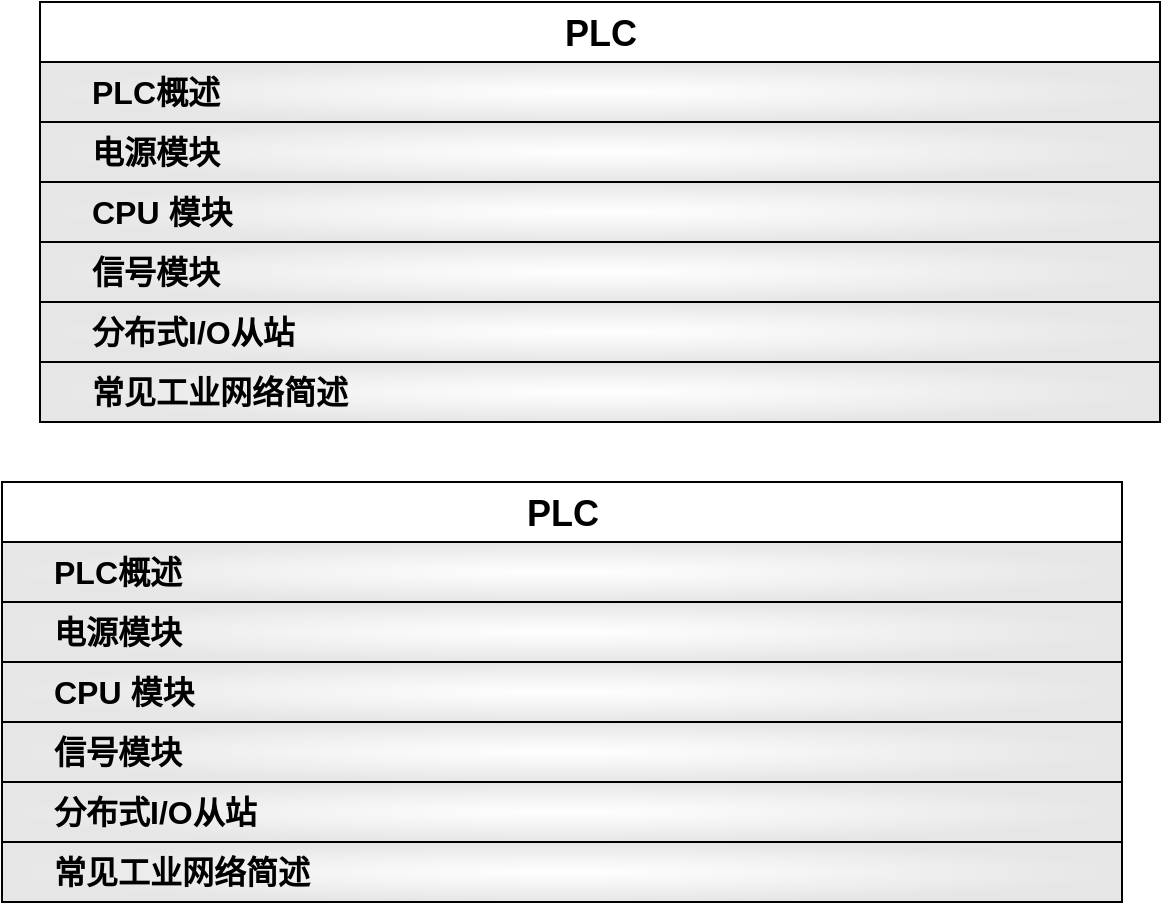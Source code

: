 <mxfile version="20.8.23" type="github">
  <diagram name="PLC" id="H19PpeyjSYvCmlVxLcTr">
    <mxGraphModel dx="1162" dy="442" grid="1" gridSize="10" guides="1" tooltips="1" connect="1" arrows="1" fold="1" page="1" pageScale="1" pageWidth="827" pageHeight="1169" math="0" shadow="0">
      <root>
        <mxCell id="0" />
        <mxCell id="1" parent="0" />
        <mxCell id="QhNbt1SuUjZvCSKVPDjd-1" value="&lt;div style=&quot;font-size: 17px;&quot; align=&quot;center&quot;&gt;&lt;font style=&quot;font-size: 17px;&quot;&gt;&lt;span style=&quot;&quot;&gt;&lt;span style=&quot;&quot;&gt;&lt;font style=&quot;font-size: 17px;&quot;&gt;&lt;font style=&quot;font-size: 17px;&quot;&gt;&lt;font style=&quot;font-size: 18px;&quot;&gt;PLC&lt;/font&gt;&lt;/font&gt;&lt;/font&gt;&lt;/span&gt;&lt;/span&gt;&lt;/font&gt;&lt;/div&gt;" style="swimlane;fontStyle=1;childLayout=stackLayout;horizontal=1;startSize=30;fillColor=#FFFFFF;horizontalStack=0;resizeParent=1;resizeParentMax=0;resizeLast=0;collapsible=1;marginBottom=0;html=1;verticalAlign=bottom;align=center;swimlaneFillColor=none;fillStyle=auto;fontSize=16;" parent="1" vertex="1">
          <mxGeometry x="119" y="30" width="560" height="210" as="geometry">
            <mxRectangle x="119" y="70" width="590" height="30" as="alternateBounds" />
          </mxGeometry>
        </mxCell>
        <mxCell id="QhNbt1SuUjZvCSKVPDjd-2" value="&lt;div style=&quot;font-size: 15px;&quot;&gt;&lt;font style=&quot;font-size: 15px;&quot;&gt;&lt;b style=&quot;&quot;&gt;&lt;span style=&quot;&quot;&gt;&lt;font style=&quot;font-size: 15px;&quot;&gt;&lt;font style=&quot;font-size: 15px;&quot;&gt;&lt;font style=&quot;font-size: 16px;&quot;&gt;PLC概述&lt;/font&gt;&lt;/font&gt;&lt;/font&gt;&lt;/span&gt;&lt;/b&gt;&lt;/font&gt;&lt;/div&gt;" style="swimlane;fontStyle=1;childLayout=stackLayout;horizontal=1;startSize=30;fillColor=#FFFFFF;horizontalStack=0;resizeParent=1;resizeParentMax=0;resizeLast=0;collapsible=1;marginBottom=0;html=1;verticalAlign=middle;align=left;swimlaneFillColor=none;fillStyle=auto;spacingLeft=24;fontSize=14;gradientColor=#E6E6E6;gradientDirection=radial;" parent="QhNbt1SuUjZvCSKVPDjd-1" vertex="1" collapsed="1">
          <mxGeometry y="30" width="560" height="30" as="geometry">
            <mxRectangle y="30" width="560" height="2097" as="alternateBounds" />
          </mxGeometry>
        </mxCell>
        <mxCell id="QhNbt1SuUjZvCSKVPDjd-3" value="&lt;div&gt;&lt;b&gt;&lt;font style=&quot;font-size: 13px;&quot;&gt;&lt;font style=&quot;font-size: 14px;&quot;&gt;PLC &amp;nbsp; 可编程逻辑控制器 &lt;br&gt;&lt;/font&gt;&lt;/font&gt;&lt;/b&gt;&lt;/div&gt;&lt;div style=&quot;font-size: 13px;&quot;&gt;&lt;font style=&quot;font-size: 13px;&quot;&gt;&lt;font style=&quot;font-size: 13px;&quot;&gt;&lt;font style=&quot;font-size: 13px;&quot;&gt;&lt;font style=&quot;font-size: 12px;&quot;&gt;&amp;nbsp;&amp;nbsp;&amp;nbsp; - 自动画产线的大脑&lt;/font&gt;&lt;/font&gt;&lt;/font&gt;&lt;/font&gt;&lt;/div&gt;&lt;div&gt;&lt;br&gt;&lt;/div&gt;&lt;div&gt;&lt;b&gt;P&lt;/b&gt; -&lt;span style=&quot;background-color: rgb(204, 0, 0);&quot;&gt; Programmable&lt;/span&gt;&lt;b&gt;&lt;span style=&quot;background-color: rgb(204, 0, 0);&quot;&gt;&amp;nbsp;&lt;/span&gt;&amp;nbsp;&amp;nbsp;&amp;nbsp; L&lt;/b&gt; -&lt;span style=&quot;background-color: rgb(204, 0, 0);&quot;&gt; Logic&lt;/span&gt;&lt;b&gt;&lt;span style=&quot;background-color: rgb(204, 0, 0);&quot;&gt;&amp;nbsp;&lt;/span&gt;&amp;nbsp;&amp;nbsp;&amp;nbsp;&amp;nbsp;&amp;nbsp;&amp;nbsp; C&lt;/b&gt; -&lt;span style=&quot;background-color: rgb(204, 0, 0);&quot;&gt; Controller&amp;nbsp; &lt;br&gt;&lt;/span&gt;&lt;/div&gt;&lt;div&gt;&lt;br&gt;&lt;/div&gt;&lt;div&gt;&lt;br&gt;&lt;/div&gt;" style="text;strokeColor=#82b366;fillColor=#d5e8d4;align=center;verticalAlign=top;spacingLeft=4;spacingRight=4;overflow=hidden;rotatable=0;points=[[0,0.5],[1,0.5]];portConstraint=eastwest;whiteSpace=wrap;html=1;" parent="QhNbt1SuUjZvCSKVPDjd-2" vertex="1">
          <mxGeometry y="30" width="560" height="84" as="geometry" />
        </mxCell>
        <mxCell id="QhNbt1SuUjZvCSKVPDjd-4" value="&lt;b&gt;&lt;font style=&quot;font-size: 13px;&quot;&gt;&lt;font style=&quot;font-size: 14px;&quot;&gt;PLC 发展过程&lt;/font&gt;&lt;/font&gt;&lt;/b&gt;" style="text;strokeColor=none;fillColor=none;align=left;verticalAlign=top;spacingLeft=4;spacingRight=4;overflow=hidden;rotatable=0;points=[[0,0.5],[1,0.5]];portConstraint=eastwest;whiteSpace=wrap;html=1;" parent="QhNbt1SuUjZvCSKVPDjd-2" vertex="1">
          <mxGeometry y="114" width="560" height="28" as="geometry" />
        </mxCell>
        <mxCell id="QhNbt1SuUjZvCSKVPDjd-5" value="" style="shape=image;verticalLabelPosition=bottom;labelBackgroundColor=default;verticalAlign=top;aspect=fixed;imageAspect=0;image=http://139.224.43.44/diagram/images/plc/001.png;" parent="QhNbt1SuUjZvCSKVPDjd-2" vertex="1">
          <mxGeometry y="142" width="560" height="191" as="geometry" />
        </mxCell>
        <mxCell id="QhNbt1SuUjZvCSKVPDjd-6" value="&lt;b&gt;&lt;font style=&quot;font-size: 13px;&quot;&gt;&lt;font style=&quot;font-size: 14px;&quot;&gt;常见 PLC 品牌/厂商&lt;br&gt;&lt;/font&gt;&lt;/font&gt;&lt;/b&gt;" style="text;strokeColor=none;fillColor=none;align=left;verticalAlign=bottom;spacingLeft=4;spacingRight=4;overflow=hidden;rotatable=0;points=[[0,0.5],[1,0.5]];portConstraint=eastwest;whiteSpace=wrap;html=1;" parent="QhNbt1SuUjZvCSKVPDjd-2" vertex="1">
          <mxGeometry y="333" width="560" height="41" as="geometry" />
        </mxCell>
        <mxCell id="QhNbt1SuUjZvCSKVPDjd-7" value="" style="shape=image;imageAspect=0;aspect=fixed;verticalLabelPosition=bottom;verticalAlign=top;image=http://139.224.43.44/diagram/images/plc/002.png;" parent="QhNbt1SuUjZvCSKVPDjd-2" vertex="1">
          <mxGeometry y="374" width="560" height="191" as="geometry" />
        </mxCell>
        <mxCell id="QhNbt1SuUjZvCSKVPDjd-8" value="" style="group;verticalAlign=bottom;" parent="QhNbt1SuUjZvCSKVPDjd-2" vertex="1" connectable="0">
          <mxGeometry y="565" width="560" height="39" as="geometry" />
        </mxCell>
        <mxCell id="QhNbt1SuUjZvCSKVPDjd-9" value="&amp;nbsp;&lt;b&gt;&lt;font color=&quot;#000000&quot;&gt;PLC 和 CPU的关系&lt;/font&gt;&lt;/b&gt;" style="rounded=0;whiteSpace=wrap;html=1;labelBackgroundColor=#FFFFFF;fontSize=14;fontColor=#FFFFFF;strokeColor=none;verticalAlign=bottom;" parent="QhNbt1SuUjZvCSKVPDjd-8" vertex="1">
          <mxGeometry x="17" width="147" height="39" as="geometry" />
        </mxCell>
        <mxCell id="QhNbt1SuUjZvCSKVPDjd-10" value="" style="sketch=0;outlineConnect=0;fontColor=#232F3E;gradientColor=none;fillColor=#232F3D;strokeColor=none;dashed=0;verticalLabelPosition=bottom;verticalAlign=top;align=center;html=1;fontSize=12;fontStyle=0;aspect=fixed;pointerEvents=1;shape=mxgraph.aws4.question;labelBackgroundColor=#FFFFFF;" parent="QhNbt1SuUjZvCSKVPDjd-8" vertex="1">
          <mxGeometry x="11" y="11.5" width="12" height="22.83" as="geometry" />
        </mxCell>
        <mxCell id="QhNbt1SuUjZvCSKVPDjd-11" value="" style="shape=image;imageAspect=0;aspect=fixed;verticalLabelPosition=bottom;verticalAlign=top;image=http://139.224.43.44/diagram/images/plc/003.png;" parent="QhNbt1SuUjZvCSKVPDjd-2" vertex="1">
          <mxGeometry y="604" width="560" height="242" as="geometry" />
        </mxCell>
        <mxCell id="QhNbt1SuUjZvCSKVPDjd-12" value="&lt;b&gt;&lt;font style=&quot;font-size: 13px;&quot;&gt;&lt;font style=&quot;font-size: 14px;&quot;&gt;PLC 主要组成部分&lt;br&gt;&lt;/font&gt;&lt;/font&gt;&lt;/b&gt;" style="text;strokeColor=none;fillColor=none;align=left;verticalAlign=bottom;spacingLeft=4;spacingRight=4;overflow=hidden;rotatable=0;points=[[0,0.5],[1,0.5]];portConstraint=eastwest;whiteSpace=wrap;html=1;" parent="QhNbt1SuUjZvCSKVPDjd-2" vertex="1">
          <mxGeometry y="846" width="560" height="41" as="geometry" />
        </mxCell>
        <mxCell id="QhNbt1SuUjZvCSKVPDjd-13" value="" style="shape=image;imageAspect=0;aspect=fixed;verticalLabelPosition=bottom;verticalAlign=top;image=http://139.224.43.44/diagram/images/plc/004.png;" parent="QhNbt1SuUjZvCSKVPDjd-2" vertex="1">
          <mxGeometry y="887" width="560" height="242" as="geometry" />
        </mxCell>
        <mxCell id="QhNbt1SuUjZvCSKVPDjd-14" value="" style="shape=image;imageAspect=0;aspect=fixed;verticalLabelPosition=bottom;verticalAlign=top;image=http://139.224.43.44/diagram/images/plc/005.png;" parent="QhNbt1SuUjZvCSKVPDjd-2" vertex="1">
          <mxGeometry y="1129" width="560" height="242" as="geometry" />
        </mxCell>
        <mxCell id="QhNbt1SuUjZvCSKVPDjd-15" value="" style="shape=image;imageAspect=0;aspect=fixed;verticalLabelPosition=bottom;verticalAlign=top;image=http://139.224.43.44/diagram/images/plc/006.png;" parent="QhNbt1SuUjZvCSKVPDjd-2" vertex="1">
          <mxGeometry y="1371" width="560" height="242" as="geometry" />
        </mxCell>
        <mxCell id="QhNbt1SuUjZvCSKVPDjd-16" value="" style="shape=image;imageAspect=0;aspect=fixed;verticalLabelPosition=bottom;verticalAlign=top;image=http://139.224.43.44/diagram/images/plc/007.png;" parent="QhNbt1SuUjZvCSKVPDjd-2" vertex="1">
          <mxGeometry y="1613" width="560" height="242" as="geometry" />
        </mxCell>
        <mxCell id="QhNbt1SuUjZvCSKVPDjd-17" value="" style="shape=image;imageAspect=0;aspect=fixed;verticalLabelPosition=bottom;verticalAlign=top;image=http://139.224.43.44/diagram/images/plc/008.png;" parent="QhNbt1SuUjZvCSKVPDjd-2" vertex="1">
          <mxGeometry y="1855" width="560" height="242" as="geometry" />
        </mxCell>
        <mxCell id="QhNbt1SuUjZvCSKVPDjd-18" value="&lt;div style=&quot;font-size: 15px;&quot; align=&quot;left&quot;&gt;&lt;font style=&quot;font-size: 15px;&quot;&gt;&lt;b style=&quot;font-size: 16px;&quot;&gt;&lt;span style=&quot;&quot;&gt;电源模块&lt;br style=&quot;&quot;&gt;&lt;/span&gt;&lt;/b&gt;&lt;/font&gt;&lt;/div&gt;" style="swimlane;fontStyle=1;childLayout=stackLayout;horizontal=1;startSize=30;fillColor=#FFFFFF;horizontalStack=0;resizeParent=1;resizeParentMax=0;resizeLast=0;collapsible=1;marginBottom=0;html=1;verticalAlign=middle;align=left;swimlaneFillColor=none;fillStyle=auto;spacingLeft=24;fontSize=14;gradientColor=#E6E6E6;gradientDirection=radial;" parent="QhNbt1SuUjZvCSKVPDjd-1" vertex="1" collapsed="1">
          <mxGeometry y="60" width="560" height="30" as="geometry">
            <mxRectangle y="60" width="560" height="4536" as="alternateBounds" />
          </mxGeometry>
        </mxCell>
        <mxCell id="QhNbt1SuUjZvCSKVPDjd-19" value="&lt;div&gt;&lt;b&gt;&lt;font style=&quot;font-size: 13px;&quot;&gt;&lt;font style=&quot;font-size: 14px;&quot;&gt;PM 电源模块： PM (&lt;/font&gt;&lt;/font&gt;&lt;/b&gt;M -&lt;b&gt;&amp;nbsp;&lt;/b&gt;&lt;b&gt;&lt;span style=&quot;background-color: rgb(204, 0, 0);&quot;&gt;&amp;nbsp; Module&amp;nbsp;&lt;/span&gt; &amp;nbsp;&amp;nbsp; P&lt;/b&gt; -&amp;nbsp;&lt;span style=&quot;background-color: rgb(204, 0, 0);&quot;&gt; &lt;b&gt;Power&lt;/b&gt;&lt;/span&gt;&lt;b&gt;&lt;span style=&quot;background-color: rgb(204, 0, 0);&quot;&gt; &lt;/span&gt;&amp;nbsp;&amp;nbsp;&amp;nbsp;&amp;nbsp;&amp;nbsp;&amp;nbsp;&amp;nbsp;&lt;/b&gt;&lt;span style=&quot;background-color: rgb(204, 0, 0);&quot;&gt; Supply &lt;/span&gt;&lt;b&gt;&lt;font style=&quot;font-size: 13px;&quot;&gt;&lt;font style=&quot;font-size: 14px;&quot;&gt;) &lt;br&gt;&lt;/font&gt;&lt;/font&gt;&lt;/b&gt;&lt;/div&gt;&lt;div style=&quot;font-size: 13px;&quot;&gt;&lt;font style=&quot;font-size: 13px;&quot;&gt;&lt;font style=&quot;font-size: 13px;&quot;&gt;&lt;font style=&quot;font-size: 13px;&quot;&gt;&lt;font style=&quot;font-size: 12px;&quot;&gt;&amp;nbsp;- 为CPU、信号模块及其他扩展模块、其他用电设备(例如传感器)提供工作供电&lt;br&gt;&lt;/font&gt;&lt;/font&gt;&lt;/font&gt;&lt;/font&gt;&lt;/div&gt;&lt;span style=&quot;background-color: rgb(204, 0, 0);&quot;&gt;&lt;/span&gt;" style="text;strokeColor=#82b366;fillColor=#d5e8d4;align=center;verticalAlign=bottom;spacingLeft=4;spacingRight=4;overflow=hidden;rotatable=0;points=[[0,0.5],[1,0.5]];portConstraint=eastwest;whiteSpace=wrap;html=1;" parent="QhNbt1SuUjZvCSKVPDjd-18" vertex="1">
          <mxGeometry y="30" width="560" height="50" as="geometry" />
        </mxCell>
        <mxCell id="QhNbt1SuUjZvCSKVPDjd-20" value="" style="shape=image;imageAspect=0;aspect=fixed;verticalLabelPosition=bottom;verticalAlign=top;image=http://139.224.43.44/diagram/images/plc/017.png;" parent="QhNbt1SuUjZvCSKVPDjd-18" vertex="1">
          <mxGeometry y="80" width="560" height="393" as="geometry" />
        </mxCell>
        <mxCell id="QhNbt1SuUjZvCSKVPDjd-21" value="&lt;b&gt;&lt;font style=&quot;font-size: 13px;&quot;&gt;&lt;font style=&quot;font-size: 14px;&quot;&gt;PM电源模块的接线与开关&lt;br&gt;&lt;/font&gt;&lt;/font&gt;&lt;/b&gt;" style="text;strokeColor=none;fillColor=none;align=left;verticalAlign=bottom;spacingLeft=4;spacingRight=4;overflow=hidden;rotatable=0;points=[[0,0.5],[1,0.5]];portConstraint=eastwest;whiteSpace=wrap;html=1;" parent="QhNbt1SuUjZvCSKVPDjd-18" vertex="1">
          <mxGeometry y="473" width="560" height="41" as="geometry" />
        </mxCell>
        <mxCell id="QhNbt1SuUjZvCSKVPDjd-22" value="" style="shape=image;imageAspect=0;aspect=fixed;verticalLabelPosition=bottom;verticalAlign=top;image=http://139.224.43.44/diagram/images/plc/009.png;" parent="QhNbt1SuUjZvCSKVPDjd-18" vertex="1">
          <mxGeometry y="514" width="560" height="242" as="geometry" />
        </mxCell>
        <mxCell id="QhNbt1SuUjZvCSKVPDjd-23" value="&lt;div&gt;&lt;b&gt;&lt;font style=&quot;font-size: 13px;&quot;&gt;&lt;font style=&quot;font-size: 14px;&quot;&gt;PM电源模块的状态显示&lt;/font&gt;&lt;/font&gt;&lt;/b&gt;&lt;font style=&quot;font-size: 13px;&quot;&gt;&lt;font style=&quot;font-size: 14px;&quot;&gt;&lt;font style=&quot;font-size: 13px;&quot;&gt;&lt;font style=&quot;font-size: 12px;&quot;&gt;&amp;nbsp;&amp;nbsp;&amp;nbsp; &lt;font style=&quot;font-size: 11px;&quot;&gt;&lt;font style=&quot;font-size: 10px;&quot;&gt;- 亮、灭&lt;/font&gt;&lt;/font&gt;&lt;/font&gt;&lt;/font&gt;&lt;/font&gt;&lt;/font&gt;&lt;b&gt;&lt;font style=&quot;font-size: 13px;&quot;&gt;&lt;font style=&quot;font-size: 14px;&quot;&gt;&lt;br&gt;&lt;/font&gt;&lt;/font&gt;&lt;/b&gt;&lt;/div&gt;" style="text;strokeColor=none;fillColor=none;align=left;verticalAlign=bottom;spacingLeft=4;spacingRight=4;overflow=hidden;rotatable=0;points=[[0,0.5],[1,0.5]];portConstraint=eastwest;whiteSpace=wrap;html=1;" parent="QhNbt1SuUjZvCSKVPDjd-18" vertex="1">
          <mxGeometry y="756" width="560" height="41" as="geometry" />
        </mxCell>
        <mxCell id="QhNbt1SuUjZvCSKVPDjd-24" value="" style="shape=image;imageAspect=0;aspect=fixed;verticalLabelPosition=bottom;verticalAlign=top;image=http://139.224.43.44/diagram/images/plc/010.png;" parent="QhNbt1SuUjZvCSKVPDjd-18" vertex="1">
          <mxGeometry y="797" width="560" height="295" as="geometry" />
        </mxCell>
        <mxCell id="QhNbt1SuUjZvCSKVPDjd-25" value="&lt;div&gt;&lt;b&gt;&lt;font style=&quot;font-size: 13px;&quot;&gt;&lt;font style=&quot;font-size: 14px;&quot;&gt;PS 电源模块： PS (&lt;/font&gt;&lt;/font&gt;&lt;/b&gt;S -&lt;b&gt;&amp;nbsp;&lt;/b&gt;&lt;b&gt;&lt;span style=&quot;background-color: rgb(204, 0, 0);&quot;&gt;&amp;nbsp; System&amp;nbsp;&lt;/span&gt; &amp;nbsp;&amp;nbsp; P&lt;/b&gt; -&amp;nbsp;&lt;span style=&quot;background-color: rgb(204, 0, 0);&quot;&gt; &lt;b&gt;Power&lt;/b&gt;&lt;/span&gt;&lt;b&gt;&lt;span style=&quot;background-color: rgb(204, 0, 0);&quot;&gt; &lt;/span&gt;&amp;nbsp;&amp;nbsp;&amp;nbsp;&amp;nbsp;&amp;nbsp;&amp;nbsp;&amp;nbsp;&lt;/b&gt;&lt;span style=&quot;background-color: rgb(204, 0, 0);&quot;&gt; Supply &lt;/span&gt;&lt;b&gt;&lt;font style=&quot;font-size: 13px;&quot;&gt;&lt;font style=&quot;font-size: 14px;&quot;&gt;) &lt;br&gt;&lt;/font&gt;&lt;/font&gt;&lt;/b&gt;&lt;/div&gt;&lt;div style=&quot;font-size: 13px;&quot;&gt;&lt;font style=&quot;font-size: 13px;&quot;&gt;&lt;font style=&quot;font-size: 13px;&quot;&gt;&lt;font style=&quot;font-size: 13px;&quot;&gt;&lt;font style=&quot;font-size: 12px;&quot;&gt;&amp;nbsp;- 为CPU、信号模块及其他扩展模块提供工作供电&lt;br&gt;&lt;/font&gt;&lt;/font&gt;&lt;/font&gt;&lt;/font&gt;&lt;/div&gt;&lt;span style=&quot;background-color: rgb(204, 0, 0);&quot;&gt;&lt;/span&gt;" style="text;strokeColor=none;fillColor=none;align=center;verticalAlign=bottom;spacingLeft=4;spacingRight=4;overflow=hidden;rotatable=0;points=[[0,0.5],[1,0.5]];portConstraint=eastwest;whiteSpace=wrap;html=1;" parent="QhNbt1SuUjZvCSKVPDjd-18" vertex="1">
          <mxGeometry y="1092" width="560" height="68" as="geometry" />
        </mxCell>
        <mxCell id="QhNbt1SuUjZvCSKVPDjd-26" value="&lt;b&gt;&lt;font style=&quot;font-size: 13px;&quot;&gt;&lt;font style=&quot;font-size: 14px;&quot;&gt;PM电源模块的接线与开关&lt;br&gt;&lt;/font&gt;&lt;/font&gt;&lt;/b&gt;" style="text;strokeColor=none;fillColor=none;align=left;verticalAlign=bottom;spacingLeft=4;spacingRight=4;overflow=hidden;rotatable=0;points=[[0,0.5],[1,0.5]];portConstraint=eastwest;whiteSpace=wrap;html=1;" parent="QhNbt1SuUjZvCSKVPDjd-18" vertex="1">
          <mxGeometry y="1160" width="560" height="41" as="geometry" />
        </mxCell>
        <mxCell id="QhNbt1SuUjZvCSKVPDjd-27" value="" style="shape=image;imageAspect=0;aspect=fixed;verticalLabelPosition=bottom;verticalAlign=top;image=http://139.224.43.44/diagram/images/plc/011.png;" parent="QhNbt1SuUjZvCSKVPDjd-18" vertex="1">
          <mxGeometry y="1201" width="560" height="295" as="geometry" />
        </mxCell>
        <mxCell id="QhNbt1SuUjZvCSKVPDjd-28" value="&lt;div style=&quot;font-size: 10px;&quot;&gt;&lt;b&gt;&lt;font style=&quot;font-size: 13px;&quot;&gt;&lt;font style=&quot;font-size: 14px;&quot;&gt;PM电源模块的状态显示&lt;/font&gt;&lt;/font&gt;&lt;/b&gt;&lt;font style=&quot;font-size: 10px;&quot;&gt;&lt;font style=&quot;font-size: 10px;&quot;&gt;&lt;font style=&quot;font-size: 10px;&quot;&gt;&lt;font style=&quot;font-size: 10px;&quot;&gt;&amp;nbsp;&amp;nbsp;&amp;nbsp; &lt;font style=&quot;font-size: 10px;&quot;&gt;&lt;font style=&quot;font-size: 10px;&quot;&gt;- 亮、灭&lt;/font&gt;&lt;/font&gt;&lt;/font&gt;&lt;/font&gt;&lt;/font&gt;&lt;/font&gt;&lt;font style=&quot;font-size: 10px;&quot;&gt;&lt;font style=&quot;font-size: 10px;&quot;&gt;、闪&lt;br&gt;&lt;/font&gt;&lt;/font&gt;&lt;/div&gt;" style="text;strokeColor=none;fillColor=none;align=left;verticalAlign=bottom;spacingLeft=4;spacingRight=4;overflow=hidden;rotatable=0;points=[[0,0.5],[1,0.5]];portConstraint=eastwest;whiteSpace=wrap;html=1;" parent="QhNbt1SuUjZvCSKVPDjd-18" vertex="1">
          <mxGeometry y="1496" width="560" height="41" as="geometry" />
        </mxCell>
        <mxCell id="QhNbt1SuUjZvCSKVPDjd-29" value="" style="shape=image;imageAspect=0;aspect=fixed;verticalLabelPosition=bottom;verticalAlign=top;image=http://139.224.43.44/diagram/images/plc/012.png;" parent="QhNbt1SuUjZvCSKVPDjd-18" vertex="1">
          <mxGeometry y="1537" width="560" height="393" as="geometry" />
        </mxCell>
        <mxCell id="QhNbt1SuUjZvCSKVPDjd-30" value="&lt;b&gt;&lt;font style=&quot;font-size: 13px;&quot;&gt;&lt;font style=&quot;font-size: 14px;&quot;&gt;PM/PS 电源模块区别&lt;br&gt;&lt;/font&gt;&lt;/font&gt;&lt;/b&gt;" style="text;strokeColor=none;fillColor=none;align=left;verticalAlign=bottom;spacingLeft=4;spacingRight=4;overflow=hidden;rotatable=0;points=[[0,0.5],[1,0.5]];portConstraint=eastwest;whiteSpace=wrap;html=1;" parent="QhNbt1SuUjZvCSKVPDjd-18" vertex="1">
          <mxGeometry y="1930" width="560" height="41" as="geometry" />
        </mxCell>
        <mxCell id="QhNbt1SuUjZvCSKVPDjd-31" value="" style="shape=image;imageAspect=0;aspect=fixed;verticalLabelPosition=bottom;verticalAlign=top;image=http://139.224.43.44/diagram/images/plc/013.png;" parent="QhNbt1SuUjZvCSKVPDjd-18" vertex="1">
          <mxGeometry y="1971" width="560" height="393" as="geometry" />
        </mxCell>
        <mxCell id="QhNbt1SuUjZvCSKVPDjd-32" value="" style="shape=image;imageAspect=0;aspect=fixed;verticalLabelPosition=bottom;verticalAlign=top;image=http://139.224.43.44/diagram/images/plc/014.png;imageBorder=none;" parent="QhNbt1SuUjZvCSKVPDjd-18" vertex="1">
          <mxGeometry y="2364" width="560" height="393" as="geometry" />
        </mxCell>
        <mxCell id="QhNbt1SuUjZvCSKVPDjd-33" value="&lt;b&gt;&lt;font style=&quot;font-size: 13px;&quot;&gt;&lt;font style=&quot;font-size: 14px;&quot;&gt;背板总线&lt;br&gt;&lt;/font&gt;&lt;/font&gt;&lt;/b&gt;" style="text;strokeColor=none;fillColor=none;align=left;verticalAlign=bottom;spacingLeft=4;spacingRight=4;overflow=hidden;rotatable=0;points=[[0,0.5],[1,0.5]];portConstraint=eastwest;whiteSpace=wrap;html=1;" parent="QhNbt1SuUjZvCSKVPDjd-18" vertex="1">
          <mxGeometry y="2757" width="560" height="41" as="geometry" />
        </mxCell>
        <mxCell id="QhNbt1SuUjZvCSKVPDjd-34" value="" style="shape=image;imageAspect=0;aspect=fixed;verticalLabelPosition=bottom;verticalAlign=top;image=http://139.224.43.44/diagram/images/plc/015.png;" parent="QhNbt1SuUjZvCSKVPDjd-18" vertex="1">
          <mxGeometry y="2798" width="560" height="393" as="geometry" />
        </mxCell>
        <mxCell id="QhNbt1SuUjZvCSKVPDjd-35" value="" style="group;verticalAlign=bottom;align=left;" parent="QhNbt1SuUjZvCSKVPDjd-18" vertex="1" connectable="0">
          <mxGeometry y="3191" width="560" height="53" as="geometry" />
        </mxCell>
        <mxCell id="QhNbt1SuUjZvCSKVPDjd-36" value="&amp;nbsp; &lt;b&gt;&lt;font color=&quot;#000000&quot;&gt;PM电源是否需要背板总线连接器&lt;/font&gt;&lt;/b&gt;&lt;font color=&quot;#000000&quot;&gt;&lt;b&gt;连接器&lt;/b&gt;&lt;/font&gt;" style="rounded=0;whiteSpace=wrap;html=1;labelBackgroundColor=#FFFFFF;fontSize=14;fontColor=#FFFFFF;strokeColor=none;verticalAlign=bottom;fillColor=none;align=left;" parent="QhNbt1SuUjZvCSKVPDjd-35" vertex="1">
          <mxGeometry x="17" width="433" height="53" as="geometry" />
        </mxCell>
        <mxCell id="QhNbt1SuUjZvCSKVPDjd-37" value="" style="sketch=0;outlineConnect=0;fontColor=#232F3E;gradientColor=none;fillColor=#232F3D;strokeColor=none;dashed=0;verticalLabelPosition=bottom;verticalAlign=top;align=center;html=1;fontSize=12;fontStyle=0;aspect=fixed;pointerEvents=1;shape=mxgraph.aws4.question;labelBackgroundColor=#FFFFFF;" parent="QhNbt1SuUjZvCSKVPDjd-35" vertex="1">
          <mxGeometry x="11" y="28.628" width="12" height="22.83" as="geometry" />
        </mxCell>
        <mxCell id="QhNbt1SuUjZvCSKVPDjd-38" value="- 不需要 !&amp;nbsp; PM电源模块内部不存在总线结构&amp;nbsp; " style="text;strokeColor=none;fillColor=none;align=left;verticalAlign=top;spacingLeft=4;spacingRight=4;overflow=hidden;rotatable=0;points=[[0,0.5],[1,0.5]];portConstraint=eastwest;whiteSpace=wrap;html=1;" parent="QhNbt1SuUjZvCSKVPDjd-18" vertex="1">
          <mxGeometry y="3244" width="560" height="31" as="geometry" />
        </mxCell>
        <mxCell id="QhNbt1SuUjZvCSKVPDjd-39" value="" style="shape=image;imageAspect=0;aspect=fixed;verticalLabelPosition=bottom;verticalAlign=top;image=http://139.224.43.44/diagram/images/plc/013.png;" parent="QhNbt1SuUjZvCSKVPDjd-18" vertex="1">
          <mxGeometry y="3275" width="560" height="393" as="geometry" />
        </mxCell>
        <mxCell id="QhNbt1SuUjZvCSKVPDjd-40" value="&lt;b&gt;&lt;font style=&quot;font-size: 13px;&quot;&gt;&lt;font style=&quot;font-size: 14px;&quot;&gt;什么情况下必须使用PM电源模块&lt;br&gt;&lt;/font&gt;&lt;/font&gt;&lt;/b&gt;" style="text;strokeColor=none;fillColor=none;align=left;verticalAlign=bottom;spacingLeft=4;spacingRight=4;overflow=hidden;rotatable=0;points=[[0,0.5],[1,0.5]];portConstraint=eastwest;whiteSpace=wrap;html=1;" parent="QhNbt1SuUjZvCSKVPDjd-18" vertex="1">
          <mxGeometry y="3668" width="560" height="41" as="geometry" />
        </mxCell>
        <mxCell id="QhNbt1SuUjZvCSKVPDjd-41" value="" style="shape=image;imageAspect=0;aspect=fixed;verticalLabelPosition=bottom;verticalAlign=top;image=http://139.224.43.44/diagram/images/plc/018.png;" parent="QhNbt1SuUjZvCSKVPDjd-18" vertex="1">
          <mxGeometry y="3709" width="560" height="393" as="geometry" />
        </mxCell>
        <mxCell id="QhNbt1SuUjZvCSKVPDjd-42" value="&lt;b&gt;&lt;font style=&quot;font-size: 13px;&quot;&gt;&lt;font style=&quot;font-size: 14px;&quot;&gt;什么情况下必须使用PS电源模块&lt;br&gt;&lt;/font&gt;&lt;/font&gt;&lt;/b&gt;" style="text;strokeColor=none;fillColor=none;align=left;verticalAlign=bottom;spacingLeft=4;spacingRight=4;overflow=hidden;rotatable=0;points=[[0,0.5],[1,0.5]];portConstraint=eastwest;whiteSpace=wrap;html=1;" parent="QhNbt1SuUjZvCSKVPDjd-18" vertex="1">
          <mxGeometry y="4102" width="560" height="41" as="geometry" />
        </mxCell>
        <mxCell id="QhNbt1SuUjZvCSKVPDjd-43" value="" style="shape=image;imageAspect=0;aspect=fixed;verticalLabelPosition=bottom;verticalAlign=top;image=http://139.224.43.44/diagram/images/plc/019.png;" parent="QhNbt1SuUjZvCSKVPDjd-18" vertex="1">
          <mxGeometry y="4143" width="560" height="393" as="geometry" />
        </mxCell>
        <mxCell id="QhNbt1SuUjZvCSKVPDjd-44" value="&lt;font style=&quot;font-size: 15px;&quot;&gt;&lt;font style=&quot;font-size: 16px;&quot;&gt;CPU 模块&lt;/font&gt;&lt;/font&gt;" style="swimlane;fontStyle=1;childLayout=stackLayout;horizontal=1;startSize=30;fillColor=#FFFFFF;horizontalStack=0;resizeParent=1;resizeParentMax=0;resizeLast=0;collapsible=1;marginBottom=0;html=1;verticalAlign=middle;align=left;swimlaneFillColor=none;fillStyle=auto;spacingLeft=24;fontSize=14;gradientColor=#E6E6E6;gradientDirection=radial;" parent="QhNbt1SuUjZvCSKVPDjd-1" vertex="1" collapsed="1">
          <mxGeometry y="90" width="560" height="30" as="geometry">
            <mxRectangle y="2157" width="560" height="948" as="alternateBounds" />
          </mxGeometry>
        </mxCell>
        <mxCell id="QhNbt1SuUjZvCSKVPDjd-45" value="&lt;div&gt;&lt;b&gt;&lt;font style=&quot;font-size: 13px;&quot;&gt;&lt;font style=&quot;font-size: 14px;&quot;&gt;S7-1500 CPU： 目前西门子速度最快的自动化控制器&lt;/font&gt;&lt;/font&gt;&lt;/b&gt;&lt;b&gt;&lt;font style=&quot;font-size: 13px;&quot;&gt;&lt;font style=&quot;font-size: 14px;&quot;&gt; &lt;br&gt;&lt;/font&gt;&lt;/font&gt;&lt;/b&gt;&lt;/div&gt;&lt;div style=&quot;font-size: 13px;&quot;&gt;&lt;font style=&quot;font-size: 13px;&quot;&gt;&lt;font style=&quot;font-size: 13px;&quot;&gt;&lt;font style=&quot;font-size: 13px;&quot;&gt;&lt;font style=&quot;font-size: 12px;&quot;&gt;&amp;nbsp;- 具有高速背板总线、PROFINET 性能和极短响应时间，CPU命令处理时间可达到 1ns&lt;br&gt;&lt;/font&gt;&lt;/font&gt;&lt;/font&gt;&lt;/font&gt;&lt;/div&gt;&lt;span style=&quot;background-color: rgb(204, 0, 0);&quot;&gt;&lt;/span&gt;" style="text;strokeColor=#82b366;fillColor=#d5e8d4;align=center;verticalAlign=bottom;spacingLeft=4;spacingRight=4;overflow=hidden;rotatable=0;points=[[0,0.5],[1,0.5]];portConstraint=eastwest;whiteSpace=wrap;html=1;" parent="QhNbt1SuUjZvCSKVPDjd-44" vertex="1">
          <mxGeometry y="30" width="560" height="50" as="geometry" />
        </mxCell>
        <mxCell id="QhNbt1SuUjZvCSKVPDjd-46" value="&lt;font style=&quot;font-size: 13px;&quot;&gt;&lt;b&gt;&lt;font style=&quot;font-size: 14px;&quot;&gt;S7-1500 CPU 的家庭成员&lt;/font&gt;&lt;/b&gt;&lt;/font&gt;" style="text;strokeColor=none;fillColor=none;align=left;verticalAlign=bottom;spacingLeft=4;spacingRight=4;overflow=hidden;rotatable=0;points=[[0,0.5],[1,0.5]];portConstraint=eastwest;whiteSpace=wrap;html=1;" parent="QhNbt1SuUjZvCSKVPDjd-44" vertex="1">
          <mxGeometry y="80" width="560" height="41" as="geometry" />
        </mxCell>
        <mxCell id="QhNbt1SuUjZvCSKVPDjd-47" value="" style="shape=image;imageAspect=0;aspect=fixed;verticalLabelPosition=bottom;verticalAlign=top;image=http://139.224.43.44/diagram/images/plc/020.png;" parent="QhNbt1SuUjZvCSKVPDjd-44" vertex="1">
          <mxGeometry y="121" width="560" height="393" as="geometry" />
        </mxCell>
        <mxCell id="QhNbt1SuUjZvCSKVPDjd-48" value="" style="shape=image;imageAspect=0;aspect=fixed;verticalLabelPosition=bottom;verticalAlign=top;image=http://139.224.43.44/diagram/images/plc/021.png;" parent="QhNbt1SuUjZvCSKVPDjd-44" vertex="1">
          <mxGeometry y="514" width="560" height="393" as="geometry" />
        </mxCell>
        <mxCell id="QhNbt1SuUjZvCSKVPDjd-49" value="&lt;font style=&quot;font-size: 13px;&quot;&gt;&lt;b&gt;&lt;font style=&quot;font-size: 14px;&quot;&gt;S7-1500 CPU 显示元件&lt;br&gt;&lt;/font&gt;&lt;/b&gt;&lt;/font&gt;" style="text;strokeColor=none;fillColor=none;align=left;verticalAlign=bottom;spacingLeft=4;spacingRight=4;overflow=hidden;rotatable=0;points=[[0,0.5],[1,0.5]];portConstraint=eastwest;whiteSpace=wrap;html=1;" parent="QhNbt1SuUjZvCSKVPDjd-44" vertex="1">
          <mxGeometry y="907" width="560" height="41" as="geometry" />
        </mxCell>
        <mxCell id="QhNbt1SuUjZvCSKVPDjd-50" value="&lt;font style=&quot;font-size: 15px;&quot;&gt;&lt;font style=&quot;font-size: 16px;&quot;&gt;信号模块&lt;/font&gt;&lt;/font&gt;" style="swimlane;fontStyle=1;childLayout=stackLayout;horizontal=1;startSize=30;fillColor=#FFFFFF;horizontalStack=0;resizeParent=1;resizeParentMax=0;resizeLast=0;collapsible=1;marginBottom=0;html=1;verticalAlign=middle;align=left;swimlaneFillColor=none;fillStyle=auto;spacingLeft=24;fontSize=14;gradientColor=#E6E6E6;gradientDirection=radial;" parent="QhNbt1SuUjZvCSKVPDjd-1" vertex="1" collapsed="1">
          <mxGeometry y="120" width="560" height="30" as="geometry">
            <mxRectangle y="120" width="560" height="194" as="alternateBounds" />
          </mxGeometry>
        </mxCell>
        <mxCell id="QhNbt1SuUjZvCSKVPDjd-51" value="&lt;b&gt;&lt;font style=&quot;font-size: 13px;&quot;&gt;&lt;font style=&quot;font-size: 14px;&quot;&gt;信号量模块&lt;br&gt;&lt;/font&gt;&lt;/font&gt;&lt;/b&gt;" style="text;strokeColor=none;fillColor=none;align=left;verticalAlign=bottom;spacingLeft=4;spacingRight=4;overflow=hidden;rotatable=0;points=[[0,0.5],[1,0.5]];portConstraint=eastwest;whiteSpace=wrap;html=1;" parent="QhNbt1SuUjZvCSKVPDjd-50" vertex="1">
          <mxGeometry y="30" width="560" height="41" as="geometry" />
        </mxCell>
        <mxCell id="QhNbt1SuUjZvCSKVPDjd-52" value="&lt;b&gt;&lt;font style=&quot;font-size: 13px;&quot;&gt;&lt;font style=&quot;font-size: 14px;&quot;&gt;模拟量模块&lt;br&gt;&lt;/font&gt;&lt;/font&gt;&lt;/b&gt;" style="text;strokeColor=none;fillColor=none;align=left;verticalAlign=bottom;spacingLeft=4;spacingRight=4;overflow=hidden;rotatable=0;points=[[0,0.5],[1,0.5]];portConstraint=eastwest;whiteSpace=wrap;html=1;" parent="QhNbt1SuUjZvCSKVPDjd-50" vertex="1">
          <mxGeometry y="71" width="560" height="41" as="geometry" />
        </mxCell>
        <mxCell id="QhNbt1SuUjZvCSKVPDjd-53" value="&lt;b&gt;&lt;font style=&quot;font-size: 13px;&quot;&gt;&lt;font style=&quot;font-size: 14px;&quot;&gt;如何看模块参数&lt;br&gt;&lt;/font&gt;&lt;/font&gt;&lt;/b&gt;" style="text;strokeColor=none;fillColor=none;align=left;verticalAlign=bottom;spacingLeft=4;spacingRight=4;overflow=hidden;rotatable=0;points=[[0,0.5],[1,0.5]];portConstraint=eastwest;whiteSpace=wrap;html=1;" parent="QhNbt1SuUjZvCSKVPDjd-50" vertex="1">
          <mxGeometry y="112" width="560" height="41" as="geometry" />
        </mxCell>
        <mxCell id="QhNbt1SuUjZvCSKVPDjd-54" value="1）设备之间的布局分散，无法将所有模块都布局在一个控制柜中，且远距离带来的信号干扰问题" style="text;strokeColor=none;fillColor=none;align=left;verticalAlign=bottom;spacingLeft=4;spacingRight=4;overflow=hidden;rotatable=0;points=[[0,0.5],[1,0.5]];portConstraint=eastwest;whiteSpace=wrap;html=1;" parent="QhNbt1SuUjZvCSKVPDjd-50" vertex="1">
          <mxGeometry y="153" width="560" height="41" as="geometry" />
        </mxCell>
        <mxCell id="QhNbt1SuUjZvCSKVPDjd-55" value="&lt;font style=&quot;font-size: 15px;&quot;&gt;&lt;font style=&quot;font-size: 16px;&quot;&gt;分布式I/O从站&lt;/font&gt;&lt;/font&gt;" style="swimlane;fontStyle=1;childLayout=stackLayout;horizontal=1;startSize=30;fillColor=#FFFFFF;horizontalStack=0;resizeParent=1;resizeParentMax=0;resizeLast=0;collapsible=1;marginBottom=0;html=1;verticalAlign=middle;align=left;swimlaneFillColor=none;fillStyle=auto;spacingLeft=24;fontSize=14;gradientColor=#E6E6E6;gradientDirection=radial;" parent="QhNbt1SuUjZvCSKVPDjd-1" vertex="1" collapsed="1">
          <mxGeometry y="150" width="560" height="30" as="geometry">
            <mxRectangle y="2217" width="560" height="233" as="alternateBounds" />
          </mxGeometry>
        </mxCell>
        <mxCell id="QhNbt1SuUjZvCSKVPDjd-56" value="" style="group;verticalAlign=bottom;align=left;" parent="QhNbt1SuUjZvCSKVPDjd-55" vertex="1" connectable="0">
          <mxGeometry y="30" width="560" height="39" as="geometry" />
        </mxCell>
        <mxCell id="QhNbt1SuUjZvCSKVPDjd-57" value="&amp;nbsp; &lt;b&gt;&lt;font color=&quot;#000000&quot;&gt;为什么需要分布式I/O从站&lt;/font&gt;&lt;/b&gt;" style="rounded=0;whiteSpace=wrap;html=1;labelBackgroundColor=#FFFFFF;fontSize=14;fontColor=#FFFFFF;strokeColor=none;verticalAlign=bottom;fillColor=none;align=left;" parent="QhNbt1SuUjZvCSKVPDjd-56" vertex="1">
          <mxGeometry x="17" width="333" height="39" as="geometry" />
        </mxCell>
        <mxCell id="QhNbt1SuUjZvCSKVPDjd-58" value="" style="sketch=0;outlineConnect=0;fontColor=#232F3E;gradientColor=none;fillColor=#232F3D;strokeColor=none;dashed=0;verticalLabelPosition=bottom;verticalAlign=top;align=center;html=1;fontSize=12;fontStyle=0;aspect=fixed;pointerEvents=1;shape=mxgraph.aws4.question;labelBackgroundColor=#FFFFFF;" parent="QhNbt1SuUjZvCSKVPDjd-56" vertex="1">
          <mxGeometry x="11" y="11.5" width="12" height="22.83" as="geometry" />
        </mxCell>
        <mxCell id="QhNbt1SuUjZvCSKVPDjd-59" value="&lt;font style=&quot;font-size: 13px;&quot;&gt;&lt;b&gt;&lt;font style=&quot;font-size: 14px;&quot;&gt;ET200分布式I/O从站家族&lt;/font&gt;&lt;/b&gt;&lt;/font&gt;" style="text;strokeColor=none;fillColor=none;align=left;verticalAlign=bottom;spacingLeft=4;spacingRight=4;overflow=hidden;rotatable=0;points=[[0,0.5],[1,0.5]];portConstraint=eastwest;whiteSpace=wrap;html=1;" parent="QhNbt1SuUjZvCSKVPDjd-55" vertex="1">
          <mxGeometry y="69" width="560" height="41" as="geometry" />
        </mxCell>
        <mxCell id="QhNbt1SuUjZvCSKVPDjd-60" value="1）设备之间的布局分散，无法将所有模块都布局在一个控制柜中，且远距离带来的信号干扰问题" style="text;strokeColor=none;fillColor=none;align=left;verticalAlign=bottom;spacingLeft=4;spacingRight=4;overflow=hidden;rotatable=0;points=[[0,0.5],[1,0.5]];portConstraint=eastwest;whiteSpace=wrap;html=1;" parent="QhNbt1SuUjZvCSKVPDjd-55" vertex="1">
          <mxGeometry y="110" width="560" height="41" as="geometry" />
        </mxCell>
        <mxCell id="QhNbt1SuUjZvCSKVPDjd-61" value="2）cpu主站支持的信号点数无法满足项目的需求" style="text;strokeColor=none;fillColor=none;align=left;verticalAlign=bottom;spacingLeft=4;spacingRight=4;overflow=hidden;rotatable=0;points=[[0,0.5],[1,0.5]];portConstraint=eastwest;whiteSpace=wrap;html=1;" parent="QhNbt1SuUjZvCSKVPDjd-55" vertex="1">
          <mxGeometry y="151" width="560" height="41" as="geometry" />
        </mxCell>
        <mxCell id="QhNbt1SuUjZvCSKVPDjd-62" value="2）cpu主站支持的信号点数无法满足项目的需求" style="text;strokeColor=none;fillColor=none;align=left;verticalAlign=bottom;spacingLeft=4;spacingRight=4;overflow=hidden;rotatable=0;points=[[0,0.5],[1,0.5]];portConstraint=eastwest;whiteSpace=wrap;html=1;" parent="QhNbt1SuUjZvCSKVPDjd-55" vertex="1">
          <mxGeometry y="192" width="560" height="41" as="geometry" />
        </mxCell>
        <mxCell id="QhNbt1SuUjZvCSKVPDjd-63" value="&lt;font style=&quot;font-size: 15px;&quot;&gt;&lt;font style=&quot;font-size: 16px;&quot;&gt;常见工业网络简述&lt;/font&gt;&lt;/font&gt;" style="swimlane;fontStyle=1;childLayout=stackLayout;horizontal=1;startSize=30;fillColor=#FFFFFF;horizontalStack=0;resizeParent=1;resizeParentMax=0;resizeLast=0;collapsible=1;marginBottom=0;html=1;verticalAlign=middle;align=left;swimlaneFillColor=none;fillStyle=auto;spacingLeft=24;fontSize=14;gradientColor=#E6E6E6;gradientDirection=radial;" parent="QhNbt1SuUjZvCSKVPDjd-1" vertex="1" collapsed="1">
          <mxGeometry y="180" width="560" height="30" as="geometry">
            <mxRectangle y="180" width="560" height="112" as="alternateBounds" />
          </mxGeometry>
        </mxCell>
        <mxCell id="QhNbt1SuUjZvCSKVPDjd-64" value="&lt;font style=&quot;font-size: 13px;&quot;&gt;&lt;b&gt;&lt;font style=&quot;font-size: 14px;&quot;&gt;PROFINET IO &lt;br&gt;&lt;/font&gt;&lt;/b&gt;&lt;/font&gt;" style="text;strokeColor=none;fillColor=none;align=left;verticalAlign=bottom;spacingLeft=4;spacingRight=4;overflow=hidden;rotatable=0;points=[[0,0.5],[1,0.5]];portConstraint=eastwest;whiteSpace=wrap;html=1;" parent="QhNbt1SuUjZvCSKVPDjd-63" vertex="1">
          <mxGeometry y="30" width="560" height="41" as="geometry" />
        </mxCell>
        <mxCell id="QhNbt1SuUjZvCSKVPDjd-65" value="&lt;font style=&quot;font-size: 13px;&quot;&gt;&lt;b&gt;&lt;font style=&quot;font-size: 14px;&quot;&gt;PROFINET IO &lt;br&gt;&lt;/font&gt;&lt;/b&gt;&lt;/font&gt;" style="text;strokeColor=none;fillColor=none;align=left;verticalAlign=bottom;spacingLeft=4;spacingRight=4;overflow=hidden;rotatable=0;points=[[0,0.5],[1,0.5]];portConstraint=eastwest;whiteSpace=wrap;html=1;" parent="QhNbt1SuUjZvCSKVPDjd-63" vertex="1">
          <mxGeometry y="71" width="560" height="41" as="geometry" />
        </mxCell>
        <mxCell id="7rdNflTrH6Oie4kjp14V-1" value="&lt;div style=&quot;font-size: 17px;&quot; align=&quot;center&quot;&gt;&lt;font style=&quot;font-size: 17px;&quot;&gt;&lt;span style=&quot;&quot;&gt;&lt;span style=&quot;&quot;&gt;&lt;font style=&quot;font-size: 17px;&quot;&gt;&lt;font style=&quot;font-size: 17px;&quot;&gt;&lt;font style=&quot;font-size: 18px;&quot;&gt;PLC&lt;/font&gt;&lt;/font&gt;&lt;/font&gt;&lt;/span&gt;&lt;/span&gt;&lt;/font&gt;&lt;/div&gt;" style="swimlane;fontStyle=1;childLayout=stackLayout;horizontal=1;startSize=30;fillColor=#FFFFFF;horizontalStack=0;resizeParent=1;resizeParentMax=0;resizeLast=0;collapsible=1;marginBottom=0;html=1;verticalAlign=bottom;align=center;swimlaneFillColor=none;fillStyle=auto;fontSize=16;" parent="1" vertex="1">
          <mxGeometry x="100" y="270" width="560" height="210" as="geometry">
            <mxRectangle x="119" y="70" width="590" height="30" as="alternateBounds" />
          </mxGeometry>
        </mxCell>
        <mxCell id="7rdNflTrH6Oie4kjp14V-2" value="&lt;div style=&quot;font-size: 15px;&quot;&gt;&lt;font style=&quot;font-size: 15px;&quot;&gt;&lt;b style=&quot;&quot;&gt;&lt;span style=&quot;&quot;&gt;&lt;font style=&quot;font-size: 15px;&quot;&gt;&lt;font style=&quot;font-size: 15px;&quot;&gt;&lt;font style=&quot;font-size: 16px;&quot;&gt;PLC概述&lt;/font&gt;&lt;/font&gt;&lt;/font&gt;&lt;/span&gt;&lt;/b&gt;&lt;/font&gt;&lt;/div&gt;" style="swimlane;fontStyle=1;childLayout=stackLayout;horizontal=1;startSize=30;fillColor=#FFFFFF;horizontalStack=0;resizeParent=1;resizeParentMax=0;resizeLast=0;collapsible=1;marginBottom=0;html=1;verticalAlign=middle;align=left;swimlaneFillColor=none;fillStyle=auto;spacingLeft=24;fontSize=14;gradientColor=#E6E6E6;gradientDirection=radial;" parent="7rdNflTrH6Oie4kjp14V-1" vertex="1" collapsed="1">
          <mxGeometry y="30" width="560" height="30" as="geometry">
            <mxRectangle y="30" width="560" height="2097" as="alternateBounds" />
          </mxGeometry>
        </mxCell>
        <mxCell id="7rdNflTrH6Oie4kjp14V-3" value="&lt;div&gt;&lt;b&gt;&lt;font style=&quot;font-size: 13px;&quot;&gt;&lt;font style=&quot;font-size: 14px;&quot;&gt;PLC &amp;nbsp; 可编程逻辑控制器 &lt;br&gt;&lt;/font&gt;&lt;/font&gt;&lt;/b&gt;&lt;/div&gt;&lt;div style=&quot;font-size: 13px;&quot;&gt;&lt;font style=&quot;font-size: 13px;&quot;&gt;&lt;font style=&quot;font-size: 13px;&quot;&gt;&lt;font style=&quot;font-size: 13px;&quot;&gt;&lt;font style=&quot;font-size: 12px;&quot;&gt;&amp;nbsp;&amp;nbsp;&amp;nbsp; - 自动画产线的大脑&lt;/font&gt;&lt;/font&gt;&lt;/font&gt;&lt;/font&gt;&lt;/div&gt;&lt;div&gt;&lt;br&gt;&lt;/div&gt;&lt;div&gt;&lt;b&gt;P&lt;/b&gt; -&lt;span style=&quot;background-color: rgb(204, 0, 0);&quot;&gt; Programmable&lt;/span&gt;&lt;b&gt;&lt;span style=&quot;background-color: rgb(204, 0, 0);&quot;&gt;&amp;nbsp;&lt;/span&gt;&amp;nbsp;&amp;nbsp;&amp;nbsp; L&lt;/b&gt; -&lt;span style=&quot;background-color: rgb(204, 0, 0);&quot;&gt; Logic&lt;/span&gt;&lt;b&gt;&lt;span style=&quot;background-color: rgb(204, 0, 0);&quot;&gt;&amp;nbsp;&lt;/span&gt;&amp;nbsp;&amp;nbsp;&amp;nbsp;&amp;nbsp;&amp;nbsp;&amp;nbsp; C&lt;/b&gt; -&lt;span style=&quot;background-color: rgb(204, 0, 0);&quot;&gt; Controller&amp;nbsp; &lt;br&gt;&lt;/span&gt;&lt;/div&gt;&lt;div&gt;&lt;br&gt;&lt;/div&gt;&lt;div&gt;&lt;br&gt;&lt;/div&gt;" style="text;strokeColor=#82b366;fillColor=#d5e8d4;align=center;verticalAlign=top;spacingLeft=4;spacingRight=4;overflow=hidden;rotatable=0;points=[[0,0.5],[1,0.5]];portConstraint=eastwest;whiteSpace=wrap;html=1;" parent="7rdNflTrH6Oie4kjp14V-2" vertex="1">
          <mxGeometry y="30" width="560" height="84" as="geometry" />
        </mxCell>
        <mxCell id="7rdNflTrH6Oie4kjp14V-4" value="&lt;b&gt;&lt;font style=&quot;font-size: 13px;&quot;&gt;&lt;font style=&quot;font-size: 14px;&quot;&gt;PLC 发展过程&lt;/font&gt;&lt;/font&gt;&lt;/b&gt;" style="text;strokeColor=none;fillColor=none;align=left;verticalAlign=top;spacingLeft=4;spacingRight=4;overflow=hidden;rotatable=0;points=[[0,0.5],[1,0.5]];portConstraint=eastwest;whiteSpace=wrap;html=1;" parent="7rdNflTrH6Oie4kjp14V-2" vertex="1">
          <mxGeometry y="114" width="560" height="28" as="geometry" />
        </mxCell>
        <mxCell id="7rdNflTrH6Oie4kjp14V-5" value="" style="shape=image;verticalLabelPosition=bottom;labelBackgroundColor=default;verticalAlign=top;aspect=fixed;imageAspect=0;image=http://139.224.43.44/diagram/images/plc/001.png;" parent="7rdNflTrH6Oie4kjp14V-2" vertex="1">
          <mxGeometry y="142" width="560" height="191" as="geometry" />
        </mxCell>
        <mxCell id="7rdNflTrH6Oie4kjp14V-6" value="&lt;b&gt;&lt;font style=&quot;font-size: 13px;&quot;&gt;&lt;font style=&quot;font-size: 14px;&quot;&gt;常见 PLC 品牌/厂商&lt;br&gt;&lt;/font&gt;&lt;/font&gt;&lt;/b&gt;" style="text;strokeColor=none;fillColor=none;align=left;verticalAlign=bottom;spacingLeft=4;spacingRight=4;overflow=hidden;rotatable=0;points=[[0,0.5],[1,0.5]];portConstraint=eastwest;whiteSpace=wrap;html=1;" parent="7rdNflTrH6Oie4kjp14V-2" vertex="1">
          <mxGeometry y="333" width="560" height="41" as="geometry" />
        </mxCell>
        <mxCell id="7rdNflTrH6Oie4kjp14V-7" value="" style="shape=image;imageAspect=0;aspect=fixed;verticalLabelPosition=bottom;verticalAlign=top;image=http://139.224.43.44/diagram/images/plc/002.png;" parent="7rdNflTrH6Oie4kjp14V-2" vertex="1">
          <mxGeometry y="374" width="560" height="191" as="geometry" />
        </mxCell>
        <mxCell id="7rdNflTrH6Oie4kjp14V-8" value="" style="group;verticalAlign=bottom;" parent="7rdNflTrH6Oie4kjp14V-2" vertex="1" connectable="0">
          <mxGeometry y="565" width="560" height="39" as="geometry" />
        </mxCell>
        <mxCell id="7rdNflTrH6Oie4kjp14V-9" value="&amp;nbsp;&lt;b&gt;&lt;font color=&quot;#000000&quot;&gt;PLC 和 CPU的关系&lt;/font&gt;&lt;/b&gt;" style="rounded=0;whiteSpace=wrap;html=1;labelBackgroundColor=#FFFFFF;fontSize=14;fontColor=#FFFFFF;strokeColor=none;verticalAlign=bottom;" parent="7rdNflTrH6Oie4kjp14V-8" vertex="1">
          <mxGeometry x="17" width="147" height="39" as="geometry" />
        </mxCell>
        <mxCell id="7rdNflTrH6Oie4kjp14V-10" value="" style="sketch=0;outlineConnect=0;fontColor=#232F3E;gradientColor=none;fillColor=#232F3D;strokeColor=none;dashed=0;verticalLabelPosition=bottom;verticalAlign=top;align=center;html=1;fontSize=12;fontStyle=0;aspect=fixed;pointerEvents=1;shape=mxgraph.aws4.question;labelBackgroundColor=#FFFFFF;" parent="7rdNflTrH6Oie4kjp14V-8" vertex="1">
          <mxGeometry x="11" y="11.5" width="12" height="22.83" as="geometry" />
        </mxCell>
        <mxCell id="7rdNflTrH6Oie4kjp14V-11" value="" style="shape=image;imageAspect=0;aspect=fixed;verticalLabelPosition=bottom;verticalAlign=top;image=http://139.224.43.44/diagram/images/plc/003.png;" parent="7rdNflTrH6Oie4kjp14V-2" vertex="1">
          <mxGeometry y="604" width="560" height="242" as="geometry" />
        </mxCell>
        <mxCell id="7rdNflTrH6Oie4kjp14V-12" value="&lt;b&gt;&lt;font style=&quot;font-size: 13px;&quot;&gt;&lt;font style=&quot;font-size: 14px;&quot;&gt;PLC 主要组成部分&lt;br&gt;&lt;/font&gt;&lt;/font&gt;&lt;/b&gt;" style="text;strokeColor=none;fillColor=none;align=left;verticalAlign=bottom;spacingLeft=4;spacingRight=4;overflow=hidden;rotatable=0;points=[[0,0.5],[1,0.5]];portConstraint=eastwest;whiteSpace=wrap;html=1;" parent="7rdNflTrH6Oie4kjp14V-2" vertex="1">
          <mxGeometry y="846" width="560" height="41" as="geometry" />
        </mxCell>
        <mxCell id="7rdNflTrH6Oie4kjp14V-13" value="" style="shape=image;imageAspect=0;aspect=fixed;verticalLabelPosition=bottom;verticalAlign=top;image=http://139.224.43.44/diagram/images/plc/004.png;" parent="7rdNflTrH6Oie4kjp14V-2" vertex="1">
          <mxGeometry y="887" width="560" height="242" as="geometry" />
        </mxCell>
        <mxCell id="7rdNflTrH6Oie4kjp14V-14" value="" style="shape=image;imageAspect=0;aspect=fixed;verticalLabelPosition=bottom;verticalAlign=top;image=http://139.224.43.44/diagram/images/plc/005.png;" parent="7rdNflTrH6Oie4kjp14V-2" vertex="1">
          <mxGeometry y="1129" width="560" height="242" as="geometry" />
        </mxCell>
        <mxCell id="7rdNflTrH6Oie4kjp14V-15" value="" style="shape=image;imageAspect=0;aspect=fixed;verticalLabelPosition=bottom;verticalAlign=top;image=http://139.224.43.44/diagram/images/plc/006.png;" parent="7rdNflTrH6Oie4kjp14V-2" vertex="1">
          <mxGeometry y="1371" width="560" height="242" as="geometry" />
        </mxCell>
        <mxCell id="7rdNflTrH6Oie4kjp14V-16" value="" style="shape=image;imageAspect=0;aspect=fixed;verticalLabelPosition=bottom;verticalAlign=top;image=http://139.224.43.44/diagram/images/plc/007.png;" parent="7rdNflTrH6Oie4kjp14V-2" vertex="1">
          <mxGeometry y="1613" width="560" height="242" as="geometry" />
        </mxCell>
        <mxCell id="7rdNflTrH6Oie4kjp14V-17" value="" style="shape=image;imageAspect=0;aspect=fixed;verticalLabelPosition=bottom;verticalAlign=top;image=http://139.224.43.44/diagram/images/plc/008.png;" parent="7rdNflTrH6Oie4kjp14V-2" vertex="1">
          <mxGeometry y="1855" width="560" height="242" as="geometry" />
        </mxCell>
        <mxCell id="7rdNflTrH6Oie4kjp14V-18" value="&lt;div style=&quot;font-size: 15px;&quot; align=&quot;left&quot;&gt;&lt;font style=&quot;font-size: 15px;&quot;&gt;&lt;b style=&quot;font-size: 16px;&quot;&gt;&lt;span style=&quot;&quot;&gt;电源模块&lt;br style=&quot;&quot;&gt;&lt;/span&gt;&lt;/b&gt;&lt;/font&gt;&lt;/div&gt;" style="swimlane;fontStyle=1;childLayout=stackLayout;horizontal=1;startSize=30;fillColor=#FFFFFF;horizontalStack=0;resizeParent=1;resizeParentMax=0;resizeLast=0;collapsible=1;marginBottom=0;html=1;verticalAlign=middle;align=left;swimlaneFillColor=none;fillStyle=auto;spacingLeft=24;fontSize=14;gradientColor=#E6E6E6;gradientDirection=radial;" parent="7rdNflTrH6Oie4kjp14V-1" vertex="1" collapsed="1">
          <mxGeometry y="60" width="560" height="30" as="geometry">
            <mxRectangle y="60" width="560" height="4536" as="alternateBounds" />
          </mxGeometry>
        </mxCell>
        <mxCell id="7rdNflTrH6Oie4kjp14V-19" value="&lt;div&gt;&lt;b&gt;&lt;font style=&quot;font-size: 13px;&quot;&gt;&lt;font style=&quot;font-size: 14px;&quot;&gt;PM 电源模块： PM (&lt;/font&gt;&lt;/font&gt;&lt;/b&gt;M -&lt;b&gt;&amp;nbsp;&lt;/b&gt;&lt;b&gt;&lt;span style=&quot;background-color: rgb(204, 0, 0);&quot;&gt;&amp;nbsp; Module&amp;nbsp;&lt;/span&gt; &amp;nbsp;&amp;nbsp; P&lt;/b&gt; -&amp;nbsp;&lt;span style=&quot;background-color: rgb(204, 0, 0);&quot;&gt; &lt;b&gt;Power&lt;/b&gt;&lt;/span&gt;&lt;b&gt;&lt;span style=&quot;background-color: rgb(204, 0, 0);&quot;&gt; &lt;/span&gt;&amp;nbsp;&amp;nbsp;&amp;nbsp;&amp;nbsp;&amp;nbsp;&amp;nbsp;&amp;nbsp;&lt;/b&gt;&lt;span style=&quot;background-color: rgb(204, 0, 0);&quot;&gt; Supply &lt;/span&gt;&lt;b&gt;&lt;font style=&quot;font-size: 13px;&quot;&gt;&lt;font style=&quot;font-size: 14px;&quot;&gt;) &lt;br&gt;&lt;/font&gt;&lt;/font&gt;&lt;/b&gt;&lt;/div&gt;&lt;div style=&quot;font-size: 13px;&quot;&gt;&lt;font style=&quot;font-size: 13px;&quot;&gt;&lt;font style=&quot;font-size: 13px;&quot;&gt;&lt;font style=&quot;font-size: 13px;&quot;&gt;&lt;font style=&quot;font-size: 12px;&quot;&gt;&amp;nbsp;- 为CPU、信号模块及其他扩展模块、其他用电设备(例如传感器)提供工作供电&lt;br&gt;&lt;/font&gt;&lt;/font&gt;&lt;/font&gt;&lt;/font&gt;&lt;/div&gt;&lt;span style=&quot;background-color: rgb(204, 0, 0);&quot;&gt;&lt;/span&gt;" style="text;strokeColor=#82b366;fillColor=#d5e8d4;align=center;verticalAlign=bottom;spacingLeft=4;spacingRight=4;overflow=hidden;rotatable=0;points=[[0,0.5],[1,0.5]];portConstraint=eastwest;whiteSpace=wrap;html=1;" parent="7rdNflTrH6Oie4kjp14V-18" vertex="1">
          <mxGeometry y="30" width="560" height="50" as="geometry" />
        </mxCell>
        <mxCell id="7rdNflTrH6Oie4kjp14V-20" value="" style="shape=image;imageAspect=0;aspect=fixed;verticalLabelPosition=bottom;verticalAlign=top;image=http://139.224.43.44/diagram/images/plc/017.png;" parent="7rdNflTrH6Oie4kjp14V-18" vertex="1">
          <mxGeometry y="80" width="560" height="393" as="geometry" />
        </mxCell>
        <mxCell id="7rdNflTrH6Oie4kjp14V-21" value="&lt;b&gt;&lt;font style=&quot;font-size: 13px;&quot;&gt;&lt;font style=&quot;font-size: 14px;&quot;&gt;PM电源模块的接线与开关&lt;br&gt;&lt;/font&gt;&lt;/font&gt;&lt;/b&gt;" style="text;strokeColor=none;fillColor=none;align=left;verticalAlign=bottom;spacingLeft=4;spacingRight=4;overflow=hidden;rotatable=0;points=[[0,0.5],[1,0.5]];portConstraint=eastwest;whiteSpace=wrap;html=1;" parent="7rdNflTrH6Oie4kjp14V-18" vertex="1">
          <mxGeometry y="473" width="560" height="41" as="geometry" />
        </mxCell>
        <mxCell id="7rdNflTrH6Oie4kjp14V-22" value="" style="shape=image;imageAspect=0;aspect=fixed;verticalLabelPosition=bottom;verticalAlign=top;image=http://139.224.43.44/diagram/images/plc/009.png;" parent="7rdNflTrH6Oie4kjp14V-18" vertex="1">
          <mxGeometry y="514" width="560" height="242" as="geometry" />
        </mxCell>
        <mxCell id="7rdNflTrH6Oie4kjp14V-23" value="&lt;div&gt;&lt;b&gt;&lt;font style=&quot;font-size: 13px;&quot;&gt;&lt;font style=&quot;font-size: 14px;&quot;&gt;PM电源模块的状态显示&lt;/font&gt;&lt;/font&gt;&lt;/b&gt;&lt;font style=&quot;font-size: 13px;&quot;&gt;&lt;font style=&quot;font-size: 14px;&quot;&gt;&lt;font style=&quot;font-size: 13px;&quot;&gt;&lt;font style=&quot;font-size: 12px;&quot;&gt;&amp;nbsp;&amp;nbsp;&amp;nbsp; &lt;font style=&quot;font-size: 11px;&quot;&gt;&lt;font style=&quot;font-size: 10px;&quot;&gt;- 亮、灭&lt;/font&gt;&lt;/font&gt;&lt;/font&gt;&lt;/font&gt;&lt;/font&gt;&lt;/font&gt;&lt;b&gt;&lt;font style=&quot;font-size: 13px;&quot;&gt;&lt;font style=&quot;font-size: 14px;&quot;&gt;&lt;br&gt;&lt;/font&gt;&lt;/font&gt;&lt;/b&gt;&lt;/div&gt;" style="text;strokeColor=none;fillColor=none;align=left;verticalAlign=bottom;spacingLeft=4;spacingRight=4;overflow=hidden;rotatable=0;points=[[0,0.5],[1,0.5]];portConstraint=eastwest;whiteSpace=wrap;html=1;" parent="7rdNflTrH6Oie4kjp14V-18" vertex="1">
          <mxGeometry y="756" width="560" height="41" as="geometry" />
        </mxCell>
        <mxCell id="7rdNflTrH6Oie4kjp14V-24" value="" style="shape=image;imageAspect=0;aspect=fixed;verticalLabelPosition=bottom;verticalAlign=top;image=http://139.224.43.44/diagram/images/plc/010.png;" parent="7rdNflTrH6Oie4kjp14V-18" vertex="1">
          <mxGeometry y="797" width="560" height="295" as="geometry" />
        </mxCell>
        <mxCell id="7rdNflTrH6Oie4kjp14V-25" value="&lt;div&gt;&lt;b&gt;&lt;font style=&quot;font-size: 13px;&quot;&gt;&lt;font style=&quot;font-size: 14px;&quot;&gt;PS 电源模块： PS (&lt;/font&gt;&lt;/font&gt;&lt;/b&gt;S -&lt;b&gt;&amp;nbsp;&lt;/b&gt;&lt;b&gt;&lt;span style=&quot;background-color: rgb(204, 0, 0);&quot;&gt;&amp;nbsp; System&amp;nbsp;&lt;/span&gt; &amp;nbsp;&amp;nbsp; P&lt;/b&gt; -&amp;nbsp;&lt;span style=&quot;background-color: rgb(204, 0, 0);&quot;&gt; &lt;b&gt;Power&lt;/b&gt;&lt;/span&gt;&lt;b&gt;&lt;span style=&quot;background-color: rgb(204, 0, 0);&quot;&gt; &lt;/span&gt;&amp;nbsp;&amp;nbsp;&amp;nbsp;&amp;nbsp;&amp;nbsp;&amp;nbsp;&amp;nbsp;&lt;/b&gt;&lt;span style=&quot;background-color: rgb(204, 0, 0);&quot;&gt; Supply &lt;/span&gt;&lt;b&gt;&lt;font style=&quot;font-size: 13px;&quot;&gt;&lt;font style=&quot;font-size: 14px;&quot;&gt;) &lt;br&gt;&lt;/font&gt;&lt;/font&gt;&lt;/b&gt;&lt;/div&gt;&lt;div style=&quot;font-size: 13px;&quot;&gt;&lt;font style=&quot;font-size: 13px;&quot;&gt;&lt;font style=&quot;font-size: 13px;&quot;&gt;&lt;font style=&quot;font-size: 13px;&quot;&gt;&lt;font style=&quot;font-size: 12px;&quot;&gt;&amp;nbsp;- 为CPU、信号模块及其他扩展模块提供工作供电&lt;br&gt;&lt;/font&gt;&lt;/font&gt;&lt;/font&gt;&lt;/font&gt;&lt;/div&gt;&lt;span style=&quot;background-color: rgb(204, 0, 0);&quot;&gt;&lt;/span&gt;" style="text;strokeColor=none;fillColor=none;align=center;verticalAlign=bottom;spacingLeft=4;spacingRight=4;overflow=hidden;rotatable=0;points=[[0,0.5],[1,0.5]];portConstraint=eastwest;whiteSpace=wrap;html=1;" parent="7rdNflTrH6Oie4kjp14V-18" vertex="1">
          <mxGeometry y="1092" width="560" height="68" as="geometry" />
        </mxCell>
        <mxCell id="7rdNflTrH6Oie4kjp14V-26" value="&lt;b&gt;&lt;font style=&quot;font-size: 13px;&quot;&gt;&lt;font style=&quot;font-size: 14px;&quot;&gt;PM电源模块的接线与开关&lt;br&gt;&lt;/font&gt;&lt;/font&gt;&lt;/b&gt;" style="text;strokeColor=none;fillColor=none;align=left;verticalAlign=bottom;spacingLeft=4;spacingRight=4;overflow=hidden;rotatable=0;points=[[0,0.5],[1,0.5]];portConstraint=eastwest;whiteSpace=wrap;html=1;" parent="7rdNflTrH6Oie4kjp14V-18" vertex="1">
          <mxGeometry y="1160" width="560" height="41" as="geometry" />
        </mxCell>
        <mxCell id="7rdNflTrH6Oie4kjp14V-27" value="" style="shape=image;imageAspect=0;aspect=fixed;verticalLabelPosition=bottom;verticalAlign=top;image=http://139.224.43.44/diagram/images/plc/011.png;" parent="7rdNflTrH6Oie4kjp14V-18" vertex="1">
          <mxGeometry y="1201" width="560" height="295" as="geometry" />
        </mxCell>
        <mxCell id="7rdNflTrH6Oie4kjp14V-28" value="&lt;div style=&quot;font-size: 10px;&quot;&gt;&lt;b&gt;&lt;font style=&quot;font-size: 13px;&quot;&gt;&lt;font style=&quot;font-size: 14px;&quot;&gt;PM电源模块的状态显示&lt;/font&gt;&lt;/font&gt;&lt;/b&gt;&lt;font style=&quot;font-size: 10px;&quot;&gt;&lt;font style=&quot;font-size: 10px;&quot;&gt;&lt;font style=&quot;font-size: 10px;&quot;&gt;&lt;font style=&quot;font-size: 10px;&quot;&gt;&amp;nbsp;&amp;nbsp;&amp;nbsp; &lt;font style=&quot;font-size: 10px;&quot;&gt;&lt;font style=&quot;font-size: 10px;&quot;&gt;- 亮、灭&lt;/font&gt;&lt;/font&gt;&lt;/font&gt;&lt;/font&gt;&lt;/font&gt;&lt;/font&gt;&lt;font style=&quot;font-size: 10px;&quot;&gt;&lt;font style=&quot;font-size: 10px;&quot;&gt;、闪&lt;br&gt;&lt;/font&gt;&lt;/font&gt;&lt;/div&gt;" style="text;strokeColor=none;fillColor=none;align=left;verticalAlign=bottom;spacingLeft=4;spacingRight=4;overflow=hidden;rotatable=0;points=[[0,0.5],[1,0.5]];portConstraint=eastwest;whiteSpace=wrap;html=1;" parent="7rdNflTrH6Oie4kjp14V-18" vertex="1">
          <mxGeometry y="1496" width="560" height="41" as="geometry" />
        </mxCell>
        <mxCell id="7rdNflTrH6Oie4kjp14V-29" value="" style="shape=image;imageAspect=0;aspect=fixed;verticalLabelPosition=bottom;verticalAlign=top;image=http://139.224.43.44/diagram/images/plc/012.png;" parent="7rdNflTrH6Oie4kjp14V-18" vertex="1">
          <mxGeometry y="1537" width="560" height="393" as="geometry" />
        </mxCell>
        <mxCell id="7rdNflTrH6Oie4kjp14V-30" value="&lt;b&gt;&lt;font style=&quot;font-size: 13px;&quot;&gt;&lt;font style=&quot;font-size: 14px;&quot;&gt;PM/PS 电源模块区别&lt;br&gt;&lt;/font&gt;&lt;/font&gt;&lt;/b&gt;" style="text;strokeColor=none;fillColor=none;align=left;verticalAlign=bottom;spacingLeft=4;spacingRight=4;overflow=hidden;rotatable=0;points=[[0,0.5],[1,0.5]];portConstraint=eastwest;whiteSpace=wrap;html=1;" parent="7rdNflTrH6Oie4kjp14V-18" vertex="1">
          <mxGeometry y="1930" width="560" height="41" as="geometry" />
        </mxCell>
        <mxCell id="7rdNflTrH6Oie4kjp14V-31" value="" style="shape=image;imageAspect=0;aspect=fixed;verticalLabelPosition=bottom;verticalAlign=top;image=http://139.224.43.44/diagram/images/plc/013.png;" parent="7rdNflTrH6Oie4kjp14V-18" vertex="1">
          <mxGeometry y="1971" width="560" height="393" as="geometry" />
        </mxCell>
        <mxCell id="7rdNflTrH6Oie4kjp14V-32" value="" style="shape=image;imageAspect=0;aspect=fixed;verticalLabelPosition=bottom;verticalAlign=top;image=http://139.224.43.44/diagram/images/plc/014.png;imageBorder=none;" parent="7rdNflTrH6Oie4kjp14V-18" vertex="1">
          <mxGeometry y="2364" width="560" height="393" as="geometry" />
        </mxCell>
        <mxCell id="7rdNflTrH6Oie4kjp14V-33" value="&lt;b&gt;&lt;font style=&quot;font-size: 13px;&quot;&gt;&lt;font style=&quot;font-size: 14px;&quot;&gt;背板总线&lt;br&gt;&lt;/font&gt;&lt;/font&gt;&lt;/b&gt;" style="text;strokeColor=none;fillColor=none;align=left;verticalAlign=bottom;spacingLeft=4;spacingRight=4;overflow=hidden;rotatable=0;points=[[0,0.5],[1,0.5]];portConstraint=eastwest;whiteSpace=wrap;html=1;" parent="7rdNflTrH6Oie4kjp14V-18" vertex="1">
          <mxGeometry y="2757" width="560" height="41" as="geometry" />
        </mxCell>
        <mxCell id="7rdNflTrH6Oie4kjp14V-34" value="" style="shape=image;imageAspect=0;aspect=fixed;verticalLabelPosition=bottom;verticalAlign=top;image=http://139.224.43.44/diagram/images/plc/015.png;" parent="7rdNflTrH6Oie4kjp14V-18" vertex="1">
          <mxGeometry y="2798" width="560" height="393" as="geometry" />
        </mxCell>
        <mxCell id="7rdNflTrH6Oie4kjp14V-35" value="" style="group;verticalAlign=bottom;align=left;" parent="7rdNflTrH6Oie4kjp14V-18" vertex="1" connectable="0">
          <mxGeometry y="3191" width="560" height="53" as="geometry" />
        </mxCell>
        <mxCell id="7rdNflTrH6Oie4kjp14V-36" value="&amp;nbsp; &lt;b&gt;&lt;font color=&quot;#000000&quot;&gt;PM电源是否需要背板总线连接器&lt;/font&gt;&lt;/b&gt;&lt;font color=&quot;#000000&quot;&gt;&lt;b&gt;连接器&lt;/b&gt;&lt;/font&gt;" style="rounded=0;whiteSpace=wrap;html=1;labelBackgroundColor=#FFFFFF;fontSize=14;fontColor=#FFFFFF;strokeColor=none;verticalAlign=bottom;fillColor=none;align=left;" parent="7rdNflTrH6Oie4kjp14V-35" vertex="1">
          <mxGeometry x="17" width="433" height="53" as="geometry" />
        </mxCell>
        <mxCell id="7rdNflTrH6Oie4kjp14V-37" value="" style="sketch=0;outlineConnect=0;fontColor=#232F3E;gradientColor=none;fillColor=#232F3D;strokeColor=none;dashed=0;verticalLabelPosition=bottom;verticalAlign=top;align=center;html=1;fontSize=12;fontStyle=0;aspect=fixed;pointerEvents=1;shape=mxgraph.aws4.question;labelBackgroundColor=#FFFFFF;" parent="7rdNflTrH6Oie4kjp14V-35" vertex="1">
          <mxGeometry x="11" y="28.628" width="12" height="22.83" as="geometry" />
        </mxCell>
        <mxCell id="7rdNflTrH6Oie4kjp14V-38" value="- 不需要 !&amp;nbsp; PM电源模块内部不存在总线结构&amp;nbsp; " style="text;strokeColor=none;fillColor=none;align=left;verticalAlign=top;spacingLeft=4;spacingRight=4;overflow=hidden;rotatable=0;points=[[0,0.5],[1,0.5]];portConstraint=eastwest;whiteSpace=wrap;html=1;" parent="7rdNflTrH6Oie4kjp14V-18" vertex="1">
          <mxGeometry y="3244" width="560" height="31" as="geometry" />
        </mxCell>
        <mxCell id="7rdNflTrH6Oie4kjp14V-39" value="" style="shape=image;imageAspect=0;aspect=fixed;verticalLabelPosition=bottom;verticalAlign=top;image=http://139.224.43.44/diagram/images/plc/013.png;" parent="7rdNflTrH6Oie4kjp14V-18" vertex="1">
          <mxGeometry y="3275" width="560" height="393" as="geometry" />
        </mxCell>
        <mxCell id="7rdNflTrH6Oie4kjp14V-40" value="&lt;b&gt;&lt;font style=&quot;font-size: 13px;&quot;&gt;&lt;font style=&quot;font-size: 14px;&quot;&gt;什么情况下必须使用PM电源模块&lt;br&gt;&lt;/font&gt;&lt;/font&gt;&lt;/b&gt;" style="text;strokeColor=none;fillColor=none;align=left;verticalAlign=bottom;spacingLeft=4;spacingRight=4;overflow=hidden;rotatable=0;points=[[0,0.5],[1,0.5]];portConstraint=eastwest;whiteSpace=wrap;html=1;" parent="7rdNflTrH6Oie4kjp14V-18" vertex="1">
          <mxGeometry y="3668" width="560" height="41" as="geometry" />
        </mxCell>
        <mxCell id="7rdNflTrH6Oie4kjp14V-41" value="" style="shape=image;imageAspect=0;aspect=fixed;verticalLabelPosition=bottom;verticalAlign=top;image=http://139.224.43.44/diagram/images/plc/018.png;" parent="7rdNflTrH6Oie4kjp14V-18" vertex="1">
          <mxGeometry y="3709" width="560" height="393" as="geometry" />
        </mxCell>
        <mxCell id="7rdNflTrH6Oie4kjp14V-42" value="&lt;b&gt;&lt;font style=&quot;font-size: 13px;&quot;&gt;&lt;font style=&quot;font-size: 14px;&quot;&gt;什么情况下必须使用PS电源模块&lt;br&gt;&lt;/font&gt;&lt;/font&gt;&lt;/b&gt;" style="text;strokeColor=none;fillColor=none;align=left;verticalAlign=bottom;spacingLeft=4;spacingRight=4;overflow=hidden;rotatable=0;points=[[0,0.5],[1,0.5]];portConstraint=eastwest;whiteSpace=wrap;html=1;" parent="7rdNflTrH6Oie4kjp14V-18" vertex="1">
          <mxGeometry y="4102" width="560" height="41" as="geometry" />
        </mxCell>
        <mxCell id="7rdNflTrH6Oie4kjp14V-43" value="" style="shape=image;imageAspect=0;aspect=fixed;verticalLabelPosition=bottom;verticalAlign=top;image=http://139.224.43.44/diagram/images/plc/019.png;" parent="7rdNflTrH6Oie4kjp14V-18" vertex="1">
          <mxGeometry y="4143" width="560" height="393" as="geometry" />
        </mxCell>
        <mxCell id="7rdNflTrH6Oie4kjp14V-44" value="&lt;font style=&quot;font-size: 15px;&quot;&gt;&lt;font style=&quot;font-size: 16px;&quot;&gt;CPU 模块&lt;/font&gt;&lt;/font&gt;" style="swimlane;fontStyle=1;childLayout=stackLayout;horizontal=1;startSize=30;fillColor=#FFFFFF;horizontalStack=0;resizeParent=1;resizeParentMax=0;resizeLast=0;collapsible=1;marginBottom=0;html=1;verticalAlign=middle;align=left;swimlaneFillColor=none;fillStyle=auto;spacingLeft=24;fontSize=14;gradientColor=#E6E6E6;gradientDirection=radial;" parent="7rdNflTrH6Oie4kjp14V-1" vertex="1" collapsed="1">
          <mxGeometry y="90" width="560" height="30" as="geometry">
            <mxRectangle y="2157" width="560" height="948" as="alternateBounds" />
          </mxGeometry>
        </mxCell>
        <mxCell id="7rdNflTrH6Oie4kjp14V-45" value="&lt;div&gt;&lt;b&gt;&lt;font style=&quot;font-size: 13px;&quot;&gt;&lt;font style=&quot;font-size: 14px;&quot;&gt;S7-1500 CPU： 目前西门子速度最快的自动化控制器&lt;/font&gt;&lt;/font&gt;&lt;/b&gt;&lt;b&gt;&lt;font style=&quot;font-size: 13px;&quot;&gt;&lt;font style=&quot;font-size: 14px;&quot;&gt; &lt;br&gt;&lt;/font&gt;&lt;/font&gt;&lt;/b&gt;&lt;/div&gt;&lt;div style=&quot;font-size: 13px;&quot;&gt;&lt;font style=&quot;font-size: 13px;&quot;&gt;&lt;font style=&quot;font-size: 13px;&quot;&gt;&lt;font style=&quot;font-size: 13px;&quot;&gt;&lt;font style=&quot;font-size: 12px;&quot;&gt;&amp;nbsp;- 具有高速背板总线、PROFINET 性能和极短响应时间，CPU命令处理时间可达到 1ns&lt;br&gt;&lt;/font&gt;&lt;/font&gt;&lt;/font&gt;&lt;/font&gt;&lt;/div&gt;&lt;span style=&quot;background-color: rgb(204, 0, 0);&quot;&gt;&lt;/span&gt;" style="text;strokeColor=#82b366;fillColor=#d5e8d4;align=center;verticalAlign=bottom;spacingLeft=4;spacingRight=4;overflow=hidden;rotatable=0;points=[[0,0.5],[1,0.5]];portConstraint=eastwest;whiteSpace=wrap;html=1;" parent="7rdNflTrH6Oie4kjp14V-44" vertex="1">
          <mxGeometry y="30" width="560" height="50" as="geometry" />
        </mxCell>
        <mxCell id="7rdNflTrH6Oie4kjp14V-46" value="&lt;font style=&quot;font-size: 13px;&quot;&gt;&lt;b&gt;&lt;font style=&quot;font-size: 14px;&quot;&gt;S7-1500 CPU 的家庭成员&lt;/font&gt;&lt;/b&gt;&lt;/font&gt;" style="text;strokeColor=none;fillColor=none;align=left;verticalAlign=bottom;spacingLeft=4;spacingRight=4;overflow=hidden;rotatable=0;points=[[0,0.5],[1,0.5]];portConstraint=eastwest;whiteSpace=wrap;html=1;" parent="7rdNflTrH6Oie4kjp14V-44" vertex="1">
          <mxGeometry y="80" width="560" height="41" as="geometry" />
        </mxCell>
        <mxCell id="7rdNflTrH6Oie4kjp14V-47" value="" style="shape=image;imageAspect=0;aspect=fixed;verticalLabelPosition=bottom;verticalAlign=top;image=http://139.224.43.44/diagram/images/plc/020.png;" parent="7rdNflTrH6Oie4kjp14V-44" vertex="1">
          <mxGeometry y="121" width="560" height="393" as="geometry" />
        </mxCell>
        <mxCell id="7rdNflTrH6Oie4kjp14V-48" value="" style="shape=image;imageAspect=0;aspect=fixed;verticalLabelPosition=bottom;verticalAlign=top;image=http://139.224.43.44/diagram/images/plc/021.png;" parent="7rdNflTrH6Oie4kjp14V-44" vertex="1">
          <mxGeometry y="514" width="560" height="393" as="geometry" />
        </mxCell>
        <mxCell id="7rdNflTrH6Oie4kjp14V-49" value="&lt;font style=&quot;font-size: 13px;&quot;&gt;&lt;b&gt;&lt;font style=&quot;font-size: 14px;&quot;&gt;S7-1500 CPU 显示元件&lt;br&gt;&lt;/font&gt;&lt;/b&gt;&lt;/font&gt;" style="text;strokeColor=none;fillColor=none;align=left;verticalAlign=bottom;spacingLeft=4;spacingRight=4;overflow=hidden;rotatable=0;points=[[0,0.5],[1,0.5]];portConstraint=eastwest;whiteSpace=wrap;html=1;" parent="7rdNflTrH6Oie4kjp14V-44" vertex="1">
          <mxGeometry y="907" width="560" height="41" as="geometry" />
        </mxCell>
        <mxCell id="7rdNflTrH6Oie4kjp14V-50" value="&lt;font style=&quot;font-size: 15px;&quot;&gt;&lt;font style=&quot;font-size: 16px;&quot;&gt;信号模块&lt;/font&gt;&lt;/font&gt;" style="swimlane;fontStyle=1;childLayout=stackLayout;horizontal=1;startSize=30;fillColor=#FFFFFF;horizontalStack=0;resizeParent=1;resizeParentMax=0;resizeLast=0;collapsible=1;marginBottom=0;html=1;verticalAlign=middle;align=left;swimlaneFillColor=none;fillStyle=auto;spacingLeft=24;fontSize=14;gradientColor=#E6E6E6;gradientDirection=radial;" parent="7rdNflTrH6Oie4kjp14V-1" vertex="1" collapsed="1">
          <mxGeometry y="120" width="560" height="30" as="geometry">
            <mxRectangle y="120" width="560" height="194" as="alternateBounds" />
          </mxGeometry>
        </mxCell>
        <mxCell id="7rdNflTrH6Oie4kjp14V-51" value="&lt;b&gt;&lt;font style=&quot;font-size: 13px;&quot;&gt;&lt;font style=&quot;font-size: 14px;&quot;&gt;信号量模块&lt;br&gt;&lt;/font&gt;&lt;/font&gt;&lt;/b&gt;" style="text;strokeColor=none;fillColor=none;align=left;verticalAlign=bottom;spacingLeft=4;spacingRight=4;overflow=hidden;rotatable=0;points=[[0,0.5],[1,0.5]];portConstraint=eastwest;whiteSpace=wrap;html=1;" parent="7rdNflTrH6Oie4kjp14V-50" vertex="1">
          <mxGeometry y="30" width="560" height="41" as="geometry" />
        </mxCell>
        <mxCell id="7rdNflTrH6Oie4kjp14V-52" value="&lt;b&gt;&lt;font style=&quot;font-size: 13px;&quot;&gt;&lt;font style=&quot;font-size: 14px;&quot;&gt;模拟量模块&lt;br&gt;&lt;/font&gt;&lt;/font&gt;&lt;/b&gt;" style="text;strokeColor=none;fillColor=none;align=left;verticalAlign=bottom;spacingLeft=4;spacingRight=4;overflow=hidden;rotatable=0;points=[[0,0.5],[1,0.5]];portConstraint=eastwest;whiteSpace=wrap;html=1;" parent="7rdNflTrH6Oie4kjp14V-50" vertex="1">
          <mxGeometry y="71" width="560" height="41" as="geometry" />
        </mxCell>
        <mxCell id="7rdNflTrH6Oie4kjp14V-53" value="&lt;b&gt;&lt;font style=&quot;font-size: 13px;&quot;&gt;&lt;font style=&quot;font-size: 14px;&quot;&gt;如何看模块参数&lt;br&gt;&lt;/font&gt;&lt;/font&gt;&lt;/b&gt;" style="text;strokeColor=none;fillColor=none;align=left;verticalAlign=bottom;spacingLeft=4;spacingRight=4;overflow=hidden;rotatable=0;points=[[0,0.5],[1,0.5]];portConstraint=eastwest;whiteSpace=wrap;html=1;" parent="7rdNflTrH6Oie4kjp14V-50" vertex="1">
          <mxGeometry y="112" width="560" height="41" as="geometry" />
        </mxCell>
        <mxCell id="7rdNflTrH6Oie4kjp14V-54" value="1）设备之间的布局分散，无法将所有模块都布局在一个控制柜中，且远距离带来的信号干扰问题" style="text;strokeColor=none;fillColor=none;align=left;verticalAlign=bottom;spacingLeft=4;spacingRight=4;overflow=hidden;rotatable=0;points=[[0,0.5],[1,0.5]];portConstraint=eastwest;whiteSpace=wrap;html=1;" parent="7rdNflTrH6Oie4kjp14V-50" vertex="1">
          <mxGeometry y="153" width="560" height="41" as="geometry" />
        </mxCell>
        <mxCell id="7rdNflTrH6Oie4kjp14V-55" value="&lt;font style=&quot;font-size: 15px;&quot;&gt;&lt;font style=&quot;font-size: 16px;&quot;&gt;分布式I/O从站&lt;/font&gt;&lt;/font&gt;" style="swimlane;fontStyle=1;childLayout=stackLayout;horizontal=1;startSize=30;fillColor=#FFFFFF;horizontalStack=0;resizeParent=1;resizeParentMax=0;resizeLast=0;collapsible=1;marginBottom=0;html=1;verticalAlign=middle;align=left;swimlaneFillColor=none;fillStyle=auto;spacingLeft=24;fontSize=14;gradientColor=#E6E6E6;gradientDirection=radial;" parent="7rdNflTrH6Oie4kjp14V-1" vertex="1" collapsed="1">
          <mxGeometry y="150" width="560" height="30" as="geometry">
            <mxRectangle y="2217" width="560" height="233" as="alternateBounds" />
          </mxGeometry>
        </mxCell>
        <mxCell id="7rdNflTrH6Oie4kjp14V-56" value="" style="group;verticalAlign=bottom;align=left;" parent="7rdNflTrH6Oie4kjp14V-55" vertex="1" connectable="0">
          <mxGeometry y="30" width="560" height="39" as="geometry" />
        </mxCell>
        <mxCell id="7rdNflTrH6Oie4kjp14V-57" value="&amp;nbsp; &lt;b&gt;&lt;font color=&quot;#000000&quot;&gt;为什么需要分布式I/O从站&lt;/font&gt;&lt;/b&gt;" style="rounded=0;whiteSpace=wrap;html=1;labelBackgroundColor=#FFFFFF;fontSize=14;fontColor=#FFFFFF;strokeColor=none;verticalAlign=bottom;fillColor=none;align=left;" parent="7rdNflTrH6Oie4kjp14V-56" vertex="1">
          <mxGeometry x="17" width="333" height="39" as="geometry" />
        </mxCell>
        <mxCell id="7rdNflTrH6Oie4kjp14V-58" value="" style="sketch=0;outlineConnect=0;fontColor=#232F3E;gradientColor=none;fillColor=#232F3D;strokeColor=none;dashed=0;verticalLabelPosition=bottom;verticalAlign=top;align=center;html=1;fontSize=12;fontStyle=0;aspect=fixed;pointerEvents=1;shape=mxgraph.aws4.question;labelBackgroundColor=#FFFFFF;" parent="7rdNflTrH6Oie4kjp14V-56" vertex="1">
          <mxGeometry x="11" y="11.5" width="12" height="22.83" as="geometry" />
        </mxCell>
        <mxCell id="7rdNflTrH6Oie4kjp14V-59" value="&lt;font style=&quot;font-size: 13px;&quot;&gt;&lt;b&gt;&lt;font style=&quot;font-size: 14px;&quot;&gt;ET200分布式I/O从站家族&lt;/font&gt;&lt;/b&gt;&lt;/font&gt;" style="text;strokeColor=none;fillColor=none;align=left;verticalAlign=bottom;spacingLeft=4;spacingRight=4;overflow=hidden;rotatable=0;points=[[0,0.5],[1,0.5]];portConstraint=eastwest;whiteSpace=wrap;html=1;" parent="7rdNflTrH6Oie4kjp14V-55" vertex="1">
          <mxGeometry y="69" width="560" height="41" as="geometry" />
        </mxCell>
        <mxCell id="7rdNflTrH6Oie4kjp14V-60" value="1）设备之间的布局分散，无法将所有模块都布局在一个控制柜中，且远距离带来的信号干扰问题" style="text;strokeColor=none;fillColor=none;align=left;verticalAlign=bottom;spacingLeft=4;spacingRight=4;overflow=hidden;rotatable=0;points=[[0,0.5],[1,0.5]];portConstraint=eastwest;whiteSpace=wrap;html=1;" parent="7rdNflTrH6Oie4kjp14V-55" vertex="1">
          <mxGeometry y="110" width="560" height="41" as="geometry" />
        </mxCell>
        <mxCell id="7rdNflTrH6Oie4kjp14V-61" value="2）cpu主站支持的信号点数无法满足项目的需求" style="text;strokeColor=none;fillColor=none;align=left;verticalAlign=bottom;spacingLeft=4;spacingRight=4;overflow=hidden;rotatable=0;points=[[0,0.5],[1,0.5]];portConstraint=eastwest;whiteSpace=wrap;html=1;" parent="7rdNflTrH6Oie4kjp14V-55" vertex="1">
          <mxGeometry y="151" width="560" height="41" as="geometry" />
        </mxCell>
        <mxCell id="7rdNflTrH6Oie4kjp14V-62" value="2）cpu主站支持的信号点数无法满足项目的需求" style="text;strokeColor=none;fillColor=none;align=left;verticalAlign=bottom;spacingLeft=4;spacingRight=4;overflow=hidden;rotatable=0;points=[[0,0.5],[1,0.5]];portConstraint=eastwest;whiteSpace=wrap;html=1;" parent="7rdNflTrH6Oie4kjp14V-55" vertex="1">
          <mxGeometry y="192" width="560" height="41" as="geometry" />
        </mxCell>
        <mxCell id="7rdNflTrH6Oie4kjp14V-63" value="&lt;font style=&quot;font-size: 15px;&quot;&gt;&lt;font style=&quot;font-size: 16px;&quot;&gt;常见工业网络简述&lt;/font&gt;&lt;/font&gt;" style="swimlane;fontStyle=1;childLayout=stackLayout;horizontal=1;startSize=30;fillColor=#FFFFFF;horizontalStack=0;resizeParent=1;resizeParentMax=0;resizeLast=0;collapsible=1;marginBottom=0;html=1;verticalAlign=middle;align=left;swimlaneFillColor=none;fillStyle=auto;spacingLeft=24;fontSize=14;gradientColor=#E6E6E6;gradientDirection=radial;" parent="7rdNflTrH6Oie4kjp14V-1" vertex="1" collapsed="1">
          <mxGeometry y="180" width="560" height="30" as="geometry">
            <mxRectangle y="180" width="560" height="112" as="alternateBounds" />
          </mxGeometry>
        </mxCell>
        <mxCell id="7rdNflTrH6Oie4kjp14V-64" value="&lt;font style=&quot;font-size: 13px;&quot;&gt;&lt;b&gt;&lt;font style=&quot;font-size: 14px;&quot;&gt;PROFINET IO &lt;br&gt;&lt;/font&gt;&lt;/b&gt;&lt;/font&gt;" style="text;strokeColor=none;fillColor=none;align=left;verticalAlign=bottom;spacingLeft=4;spacingRight=4;overflow=hidden;rotatable=0;points=[[0,0.5],[1,0.5]];portConstraint=eastwest;whiteSpace=wrap;html=1;" parent="7rdNflTrH6Oie4kjp14V-63" vertex="1">
          <mxGeometry y="30" width="560" height="41" as="geometry" />
        </mxCell>
        <mxCell id="7rdNflTrH6Oie4kjp14V-65" value="&lt;font style=&quot;font-size: 13px;&quot;&gt;&lt;b&gt;&lt;font style=&quot;font-size: 14px;&quot;&gt;PROFINET IO &lt;br&gt;&lt;/font&gt;&lt;/b&gt;&lt;/font&gt;" style="text;strokeColor=none;fillColor=none;align=left;verticalAlign=bottom;spacingLeft=4;spacingRight=4;overflow=hidden;rotatable=0;points=[[0,0.5],[1,0.5]];portConstraint=eastwest;whiteSpace=wrap;html=1;" parent="7rdNflTrH6Oie4kjp14V-63" vertex="1">
          <mxGeometry y="71" width="560" height="41" as="geometry" />
        </mxCell>
      </root>
    </mxGraphModel>
  </diagram>
</mxfile>
